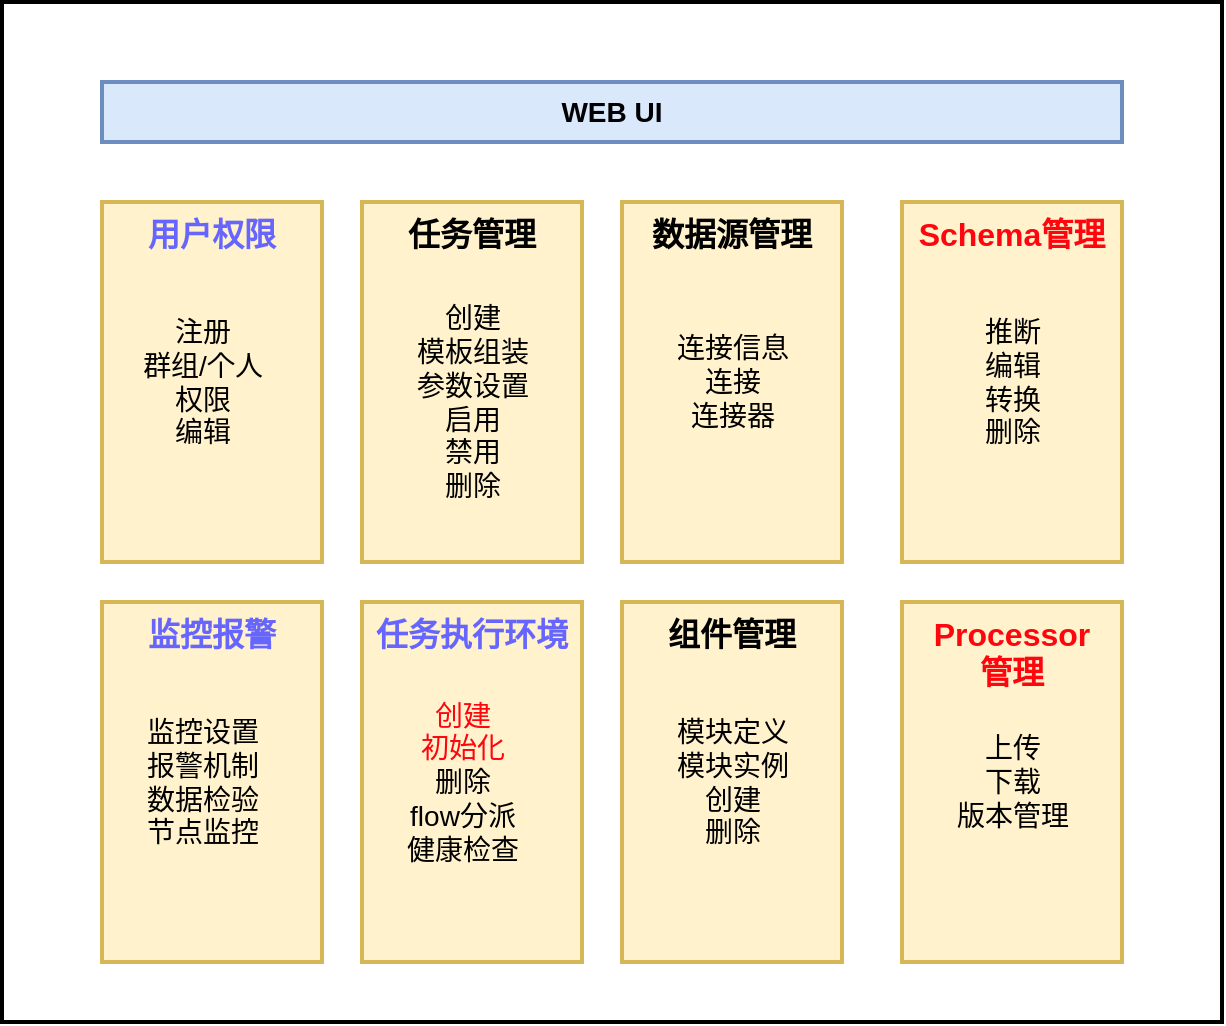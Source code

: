 <mxfile version="13.3.9" type="github" pages="12">
  <diagram id="az8jLgzVVUlv1rgqtyMA" name="Architecture">
    <mxGraphModel dx="1186" dy="715" grid="1" gridSize="10" guides="1" tooltips="1" connect="1" arrows="1" fold="1" page="1" pageScale="1" pageWidth="827" pageHeight="1169" math="0" shadow="0">
      <root>
        <mxCell id="MkDIE1xkY6rCz0i6S9UJ-0" />
        <mxCell id="MkDIE1xkY6rCz0i6S9UJ-1" parent="MkDIE1xkY6rCz0i6S9UJ-0" />
        <mxCell id="1eKyEQCeCli_Y0ohq6wT-0" value="" style="rounded=0;whiteSpace=wrap;html=1;strokeWidth=2;" parent="MkDIE1xkY6rCz0i6S9UJ-1" vertex="1">
          <mxGeometry x="90" y="90" width="610" height="510" as="geometry" />
        </mxCell>
        <mxCell id="1eKyEQCeCli_Y0ohq6wT-1" value="&lt;b&gt;&lt;font style=&quot;font-size: 14px&quot;&gt;WEB UI&lt;/font&gt;&lt;/b&gt;" style="rounded=0;whiteSpace=wrap;html=1;strokeWidth=2;fillColor=#dae8fc;strokeColor=#6c8ebf;" parent="MkDIE1xkY6rCz0i6S9UJ-1" vertex="1">
          <mxGeometry x="140" y="130" width="510" height="30" as="geometry" />
        </mxCell>
        <mxCell id="1eKyEQCeCli_Y0ohq6wT-2" value="&lt;b&gt;&lt;font style=&quot;font-size: 16px&quot; color=&quot;#6666ff&quot;&gt;用户权限&lt;/font&gt;&lt;/b&gt;" style="rounded=0;whiteSpace=wrap;html=1;strokeWidth=2;fillColor=#fff2cc;strokeColor=#d6b656;verticalAlign=top;fontSize=14;" parent="MkDIE1xkY6rCz0i6S9UJ-1" vertex="1">
          <mxGeometry x="140" y="190" width="110" height="180" as="geometry" />
        </mxCell>
        <mxCell id="1eKyEQCeCli_Y0ohq6wT-3" value="注册&lt;br&gt;群组/个人&lt;br&gt;权限&lt;br&gt;编辑" style="text;html=1;align=center;verticalAlign=middle;resizable=0;points=[];autosize=1;fontSize=14;" parent="MkDIE1xkY6rCz0i6S9UJ-1" vertex="1">
          <mxGeometry x="150" y="245" width="80" height="70" as="geometry" />
        </mxCell>
        <mxCell id="1eKyEQCeCli_Y0ohq6wT-4" value="&lt;span style=&quot;font-size: 16px&quot;&gt;&lt;b&gt;数据源管理&lt;/b&gt;&lt;/span&gt;" style="rounded=0;whiteSpace=wrap;html=1;strokeWidth=2;fillColor=#fff2cc;strokeColor=#d6b656;verticalAlign=top;fontSize=14;" parent="MkDIE1xkY6rCz0i6S9UJ-1" vertex="1">
          <mxGeometry x="400" y="190" width="110" height="180" as="geometry" />
        </mxCell>
        <mxCell id="1eKyEQCeCli_Y0ohq6wT-5" value="&lt;span style=&quot;font-size: 16px&quot;&gt;&lt;b&gt;任务管理&lt;/b&gt;&lt;/span&gt;" style="rounded=0;whiteSpace=wrap;html=1;strokeWidth=2;fillColor=#fff2cc;strokeColor=#d6b656;verticalAlign=top;fontSize=14;" parent="MkDIE1xkY6rCz0i6S9UJ-1" vertex="1">
          <mxGeometry x="270" y="190" width="110" height="180" as="geometry" />
        </mxCell>
        <mxCell id="1eKyEQCeCli_Y0ohq6wT-6" value="创建&lt;br&gt;模板组装&lt;br&gt;参数设置&lt;br&gt;启用&lt;br&gt;禁用&lt;br&gt;删除" style="text;html=1;align=center;verticalAlign=middle;resizable=0;points=[];autosize=1;fontSize=14;" parent="MkDIE1xkY6rCz0i6S9UJ-1" vertex="1">
          <mxGeometry x="290" y="235" width="70" height="110" as="geometry" />
        </mxCell>
        <mxCell id="1eKyEQCeCli_Y0ohq6wT-7" value="&lt;span style=&quot;font-size: 16px&quot;&gt;&lt;b&gt;&lt;font color=&quot;#ff050d&quot;&gt;Schema管理&lt;/font&gt;&lt;/b&gt;&lt;/span&gt;" style="rounded=0;whiteSpace=wrap;html=1;strokeWidth=2;fillColor=#fff2cc;strokeColor=#d6b656;verticalAlign=top;fontSize=14;" parent="MkDIE1xkY6rCz0i6S9UJ-1" vertex="1">
          <mxGeometry x="540" y="190" width="110" height="180" as="geometry" />
        </mxCell>
        <mxCell id="1eKyEQCeCli_Y0ohq6wT-8" value="&lt;span style=&quot;font-size: 16px&quot;&gt;&lt;b&gt;&lt;font color=&quot;#6666ff&quot;&gt;监控报警&lt;/font&gt;&lt;/b&gt;&lt;/span&gt;" style="rounded=0;whiteSpace=wrap;html=1;strokeWidth=2;fillColor=#fff2cc;strokeColor=#d6b656;verticalAlign=top;fontSize=14;" parent="MkDIE1xkY6rCz0i6S9UJ-1" vertex="1">
          <mxGeometry x="140" y="390" width="110" height="180" as="geometry" />
        </mxCell>
        <mxCell id="1eKyEQCeCli_Y0ohq6wT-9" value="监控设置&lt;br&gt;报警机制&lt;br&gt;数据检验&lt;br&gt;节点监控&lt;br&gt;" style="text;html=1;align=center;verticalAlign=middle;resizable=0;points=[];autosize=1;fontSize=14;" parent="MkDIE1xkY6rCz0i6S9UJ-1" vertex="1">
          <mxGeometry x="155" y="445" width="70" height="70" as="geometry" />
        </mxCell>
        <mxCell id="1eKyEQCeCli_Y0ohq6wT-10" value="&lt;span style=&quot;font-size: 16px&quot;&gt;&lt;b&gt;组件管理&lt;/b&gt;&lt;/span&gt;" style="rounded=0;whiteSpace=wrap;html=1;strokeWidth=2;fillColor=#fff2cc;strokeColor=#d6b656;verticalAlign=top;fontSize=14;" parent="MkDIE1xkY6rCz0i6S9UJ-1" vertex="1">
          <mxGeometry x="400" y="390" width="110" height="180" as="geometry" />
        </mxCell>
        <mxCell id="1eKyEQCeCli_Y0ohq6wT-11" value="&lt;span style=&quot;font-size: 16px&quot;&gt;&lt;b&gt;&lt;font color=&quot;#6666ff&quot;&gt;任务执行环境&lt;/font&gt;&lt;/b&gt;&lt;/span&gt;" style="rounded=0;whiteSpace=wrap;html=1;strokeWidth=2;fillColor=#fff2cc;strokeColor=#d6b656;verticalAlign=top;fontSize=14;" parent="MkDIE1xkY6rCz0i6S9UJ-1" vertex="1">
          <mxGeometry x="270" y="390" width="110" height="180" as="geometry" />
        </mxCell>
        <mxCell id="1eKyEQCeCli_Y0ohq6wT-12" value="&lt;font color=&quot;#ff050d&quot;&gt;创建&lt;br&gt;初始化&lt;/font&gt;&lt;br&gt;删除&lt;br&gt;flow分派&lt;br&gt;健康检查" style="text;html=1;align=center;verticalAlign=middle;resizable=0;points=[];autosize=1;fontSize=14;" parent="MkDIE1xkY6rCz0i6S9UJ-1" vertex="1">
          <mxGeometry x="285" y="435" width="70" height="90" as="geometry" />
        </mxCell>
        <mxCell id="1eKyEQCeCli_Y0ohq6wT-13" value="&lt;span style=&quot;font-size: 16px&quot;&gt;&lt;b&gt;&lt;font color=&quot;#ff050d&quot;&gt;Processor&lt;br&gt;管理&lt;/font&gt;&lt;br&gt;&lt;/b&gt;&lt;/span&gt;" style="rounded=0;whiteSpace=wrap;html=1;strokeWidth=2;fillColor=#fff2cc;strokeColor=#d6b656;verticalAlign=top;fontSize=14;" parent="MkDIE1xkY6rCz0i6S9UJ-1" vertex="1">
          <mxGeometry x="540" y="390" width="110" height="180" as="geometry" />
        </mxCell>
        <mxCell id="1eKyEQCeCli_Y0ohq6wT-14" value="连接信息&lt;br&gt;连接&lt;br&gt;连接器" style="text;html=1;align=center;verticalAlign=middle;resizable=0;points=[];autosize=1;fontSize=14;" parent="MkDIE1xkY6rCz0i6S9UJ-1" vertex="1">
          <mxGeometry x="420" y="250" width="70" height="60" as="geometry" />
        </mxCell>
        <mxCell id="1eKyEQCeCli_Y0ohq6wT-15" value="推断&lt;br&gt;编辑&lt;br&gt;转换&lt;br&gt;删除" style="text;html=1;align=center;verticalAlign=middle;resizable=0;points=[];autosize=1;fontSize=14;" parent="MkDIE1xkY6rCz0i6S9UJ-1" vertex="1">
          <mxGeometry x="575" y="245" width="40" height="70" as="geometry" />
        </mxCell>
        <mxCell id="1eKyEQCeCli_Y0ohq6wT-16" value="模块定义&lt;br&gt;模块实例&lt;br&gt;创建&lt;br&gt;删除" style="text;html=1;align=center;verticalAlign=middle;resizable=0;points=[];autosize=1;fontSize=14;" parent="MkDIE1xkY6rCz0i6S9UJ-1" vertex="1">
          <mxGeometry x="420" y="445" width="70" height="70" as="geometry" />
        </mxCell>
        <mxCell id="1eKyEQCeCli_Y0ohq6wT-17" value="上传&lt;br&gt;下载&lt;br&gt;版本管理" style="text;html=1;align=center;verticalAlign=middle;resizable=0;points=[];autosize=1;fontSize=14;" parent="MkDIE1xkY6rCz0i6S9UJ-1" vertex="1">
          <mxGeometry x="560" y="450" width="70" height="60" as="geometry" />
        </mxCell>
      </root>
    </mxGraphModel>
  </diagram>
  <diagram id="keY1FnWVvbW0pdDURfRG" name="模块交互">
    <mxGraphModel dx="1186" dy="715" grid="1" gridSize="10" guides="1" tooltips="1" connect="1" arrows="1" fold="1" page="1" pageScale="1" pageWidth="827" pageHeight="1169" math="0" shadow="0">
      <root>
        <mxCell id="G3Tfg1fzMsdZxDojtWIr-0" />
        <mxCell id="G3Tfg1fzMsdZxDojtWIr-1" parent="G3Tfg1fzMsdZxDojtWIr-0" />
        <mxCell id="G3Tfg1fzMsdZxDojtWIr-11" value="" style="rounded=0;whiteSpace=wrap;html=1;fillColor=#CCCCFF;strokeColor=#000000;" parent="G3Tfg1fzMsdZxDojtWIr-1" vertex="1">
          <mxGeometry x="20" y="360" width="480" height="90" as="geometry" />
        </mxCell>
        <mxCell id="G3Tfg1fzMsdZxDojtWIr-5" value="" style="rounded=0;whiteSpace=wrap;html=1;fillColor=#FFCCCC;shadow=0;strokeColor=#000000;" parent="G3Tfg1fzMsdZxDojtWIr-1" vertex="1">
          <mxGeometry x="20" y="120" width="480" height="210" as="geometry" />
        </mxCell>
        <mxCell id="G3Tfg1fzMsdZxDojtWIr-37" value="" style="edgeStyle=none;rounded=0;orthogonalLoop=1;jettySize=auto;html=1;" parent="G3Tfg1fzMsdZxDojtWIr-1" source="G3Tfg1fzMsdZxDojtWIr-2" target="G3Tfg1fzMsdZxDojtWIr-35" edge="1">
          <mxGeometry relative="1" as="geometry" />
        </mxCell>
        <mxCell id="G3Tfg1fzMsdZxDojtWIr-2" value="Task" style="rounded=1;whiteSpace=wrap;html=1;" parent="G3Tfg1fzMsdZxDojtWIr-1" vertex="1">
          <mxGeometry x="250" y="160" width="60" height="40" as="geometry" />
        </mxCell>
        <mxCell id="G3Tfg1fzMsdZxDojtWIr-3" value="Component&lt;br&gt;Definition" style="rounded=1;whiteSpace=wrap;html=1;" parent="G3Tfg1fzMsdZxDojtWIr-1" vertex="1">
          <mxGeometry x="110" y="160" width="60" height="40" as="geometry" />
        </mxCell>
        <mxCell id="G3Tfg1fzMsdZxDojtWIr-4" value="Log Message" style="rounded=1;whiteSpace=wrap;html=1;" parent="G3Tfg1fzMsdZxDojtWIr-1" vertex="1">
          <mxGeometry x="420" y="250" width="60" height="40" as="geometry" />
        </mxCell>
        <mxCell id="G3Tfg1fzMsdZxDojtWIr-6" value="DIS" style="text;html=1;strokeColor=none;fillColor=none;align=center;verticalAlign=middle;whiteSpace=wrap;rounded=0;" parent="G3Tfg1fzMsdZxDojtWIr-1" vertex="1">
          <mxGeometry x="30" y="130" width="40" height="20" as="geometry" />
        </mxCell>
        <mxCell id="k995W-ZkRwU5kP3pkonR-1" style="edgeStyle=none;rounded=0;orthogonalLoop=1;jettySize=auto;html=1;exitX=1;exitY=0.5;exitDx=0;exitDy=0;" parent="G3Tfg1fzMsdZxDojtWIr-1" source="G3Tfg1fzMsdZxDojtWIr-7" edge="1">
          <mxGeometry relative="1" as="geometry">
            <mxPoint x="670" y="200" as="targetPoint" />
          </mxGeometry>
        </mxCell>
        <mxCell id="G3Tfg1fzMsdZxDojtWIr-7" value="State Sync" style="rounded=1;whiteSpace=wrap;html=1;" parent="G3Tfg1fzMsdZxDojtWIr-1" vertex="1">
          <mxGeometry x="384" y="180" width="60" height="40" as="geometry" />
        </mxCell>
        <mxCell id="G3Tfg1fzMsdZxDojtWIr-8" value="Worker&lt;br&gt;Manage" style="rounded=1;whiteSpace=wrap;html=1;" parent="G3Tfg1fzMsdZxDojtWIr-1" vertex="1">
          <mxGeometry x="150" y="250" width="60" height="40" as="geometry" />
        </mxCell>
        <mxCell id="G3Tfg1fzMsdZxDojtWIr-14" value="" style="shape=image;html=1;verticalAlign=top;verticalLabelPosition=bottom;labelBackgroundColor=#ffffff;imageAspect=0;aspect=fixed;image=https://cdn4.iconfinder.com/data/icons/logos-3/512/mongodb-2-128.png" parent="G3Tfg1fzMsdZxDojtWIr-1" vertex="1">
          <mxGeometry x="220" y="370" width="80" height="80" as="geometry" />
        </mxCell>
        <mxCell id="G3Tfg1fzMsdZxDojtWIr-16" value="DB" style="text;html=1;strokeColor=none;fillColor=none;align=center;verticalAlign=middle;whiteSpace=wrap;rounded=0;" parent="G3Tfg1fzMsdZxDojtWIr-1" vertex="1">
          <mxGeometry x="30" y="365.5" width="40" height="20" as="geometry" />
        </mxCell>
        <mxCell id="G3Tfg1fzMsdZxDojtWIr-19" value="" style="endArrow=classic;html=1;exitX=0.5;exitY=1;exitDx=0;exitDy=0;entryX=0.5;entryY=0;entryDx=0;entryDy=0;edgeStyle=orthogonalEdgeStyle;strokeColor=#007FFF;" parent="G3Tfg1fzMsdZxDojtWIr-1" source="G3Tfg1fzMsdZxDojtWIr-8" target="G3Tfg1fzMsdZxDojtWIr-14" edge="1">
          <mxGeometry width="50" height="50" relative="1" as="geometry">
            <mxPoint x="-130" y="530" as="sourcePoint" />
            <mxPoint x="-80" y="480" as="targetPoint" />
            <Array as="points">
              <mxPoint x="180" y="340" />
              <mxPoint x="260" y="340" />
            </Array>
          </mxGeometry>
        </mxCell>
        <mxCell id="G3Tfg1fzMsdZxDojtWIr-22" value="" style="endArrow=classic;html=1;exitX=0.5;exitY=1;exitDx=0;exitDy=0;edgeStyle=orthogonalEdgeStyle;entryX=0.5;entryY=0;entryDx=0;entryDy=0;strokeColor=#007FFF;" parent="G3Tfg1fzMsdZxDojtWIr-1" source="G3Tfg1fzMsdZxDojtWIr-2" target="G3Tfg1fzMsdZxDojtWIr-14" edge="1">
          <mxGeometry width="50" height="50" relative="1" as="geometry">
            <mxPoint x="220" y="300" as="sourcePoint" />
            <mxPoint x="350" y="370" as="targetPoint" />
            <Array as="points">
              <mxPoint x="280" y="340" />
              <mxPoint x="260" y="340" />
            </Array>
          </mxGeometry>
        </mxCell>
        <mxCell id="G3Tfg1fzMsdZxDojtWIr-23" value="" style="endArrow=classic;html=1;edgeStyle=orthogonalEdgeStyle;entryX=0.5;entryY=0;entryDx=0;entryDy=0;exitX=0.5;exitY=1;exitDx=0;exitDy=0;strokeColor=#007FFF;" parent="G3Tfg1fzMsdZxDojtWIr-1" source="G3Tfg1fzMsdZxDojtWIr-4" target="G3Tfg1fzMsdZxDojtWIr-14" edge="1">
          <mxGeometry width="50" height="50" relative="1" as="geometry">
            <mxPoint x="290" y="210" as="sourcePoint" />
            <mxPoint x="360" y="385" as="targetPoint" />
            <Array as="points">
              <mxPoint x="450" y="340" />
              <mxPoint x="260" y="340" />
            </Array>
          </mxGeometry>
        </mxCell>
        <mxCell id="G3Tfg1fzMsdZxDojtWIr-32" value="" style="group;fillColor=#FF99CC;strokeColor=none;" parent="G3Tfg1fzMsdZxDojtWIr-1" vertex="1" connectable="0">
          <mxGeometry x="670" y="120" width="130" height="330" as="geometry" />
        </mxCell>
        <mxCell id="G3Tfg1fzMsdZxDojtWIr-29" value="" style="group" parent="G3Tfg1fzMsdZxDojtWIr-32" vertex="1" connectable="0">
          <mxGeometry width="130" height="330" as="geometry" />
        </mxCell>
        <mxCell id="G3Tfg1fzMsdZxDojtWIr-25" value="" style="rounded=0;whiteSpace=wrap;html=1;" parent="G3Tfg1fzMsdZxDojtWIr-29" vertex="1">
          <mxGeometry x="1" width="130" height="330" as="geometry" />
        </mxCell>
        <mxCell id="G3Tfg1fzMsdZxDojtWIr-26" value="NIFI Environment" style="text;html=1;strokeColor=none;fillColor=none;align=center;verticalAlign=middle;whiteSpace=wrap;rounded=0;" parent="G3Tfg1fzMsdZxDojtWIr-29" vertex="1">
          <mxGeometry x="45" y="150" width="40" height="20" as="geometry" />
        </mxCell>
        <mxCell id="G3Tfg1fzMsdZxDojtWIr-33" value="MQ" style="outlineConnect=0;fontColor=#232F3E;gradientColor=none;strokeColor=#ffffff;fillColor=#232F3E;dashed=0;verticalLabelPosition=middle;verticalAlign=bottom;align=center;html=1;whiteSpace=wrap;fontSize=10;fontStyle=1;spacing=3;shape=mxgraph.aws4.productIcon;prIcon=mxgraph.aws4.mq;" parent="G3Tfg1fzMsdZxDojtWIr-1" vertex="1">
          <mxGeometry x="550" y="250" width="80" height="100" as="geometry" />
        </mxCell>
        <mxCell id="G3Tfg1fzMsdZxDojtWIr-39" value="" style="edgeStyle=none;rounded=0;orthogonalLoop=1;jettySize=auto;html=1;" parent="G3Tfg1fzMsdZxDojtWIr-1" source="G3Tfg1fzMsdZxDojtWIr-35" edge="1">
          <mxGeometry relative="1" as="geometry">
            <mxPoint x="669" y="151" as="targetPoint" />
          </mxGeometry>
        </mxCell>
        <mxCell id="G3Tfg1fzMsdZxDojtWIr-35" value="Worker&lt;br&gt;Wrapper" style="rounded=1;whiteSpace=wrap;html=1;" parent="G3Tfg1fzMsdZxDojtWIr-1" vertex="1">
          <mxGeometry x="384" y="130" width="60" height="40" as="geometry" />
        </mxCell>
        <mxCell id="G3Tfg1fzMsdZxDojtWIr-40" value="" style="edgeStyle=none;rounded=0;orthogonalLoop=1;jettySize=auto;html=1;strokeColor=#FF8000;" parent="G3Tfg1fzMsdZxDojtWIr-1" target="G3Tfg1fzMsdZxDojtWIr-33" edge="1">
          <mxGeometry relative="1" as="geometry">
            <mxPoint x="670" y="299" as="sourcePoint" />
            <mxPoint x="630" y="300" as="targetPoint" />
          </mxGeometry>
        </mxCell>
        <mxCell id="G3Tfg1fzMsdZxDojtWIr-42" value="" style="endArrow=classic;html=1;entryX=0.5;entryY=0;entryDx=0;entryDy=0;edgeStyle=orthogonalEdgeStyle;strokeColor=#FF8000;" parent="G3Tfg1fzMsdZxDojtWIr-1" source="G3Tfg1fzMsdZxDojtWIr-33" target="G3Tfg1fzMsdZxDojtWIr-4" edge="1">
          <mxGeometry width="50" height="50" relative="1" as="geometry">
            <mxPoint x="-100" y="330" as="sourcePoint" />
            <mxPoint x="-50" y="280" as="targetPoint" />
            <Array as="points">
              <mxPoint x="530" y="300" />
              <mxPoint x="530" y="230" />
              <mxPoint x="450" y="230" />
            </Array>
          </mxGeometry>
        </mxCell>
        <mxCell id="G3Tfg1fzMsdZxDojtWIr-44" value="" style="endArrow=classic;html=1;edgeStyle=orthogonalEdgeStyle;entryX=0.5;entryY=0;entryDx=0;entryDy=0;strokeColor=#FF8000;" parent="G3Tfg1fzMsdZxDojtWIr-1" source="G3Tfg1fzMsdZxDojtWIr-33" target="G3Tfg1fzMsdZxDojtWIr-8" edge="1">
          <mxGeometry width="50" height="50" relative="1" as="geometry">
            <mxPoint x="560" y="310" as="sourcePoint" />
            <mxPoint x="330" y="260" as="targetPoint" />
            <Array as="points">
              <mxPoint x="530" y="300" />
              <mxPoint x="530" y="230" />
              <mxPoint x="180" y="230" />
            </Array>
          </mxGeometry>
        </mxCell>
        <mxCell id="G3Tfg1fzMsdZxDojtWIr-45" value="" style="endArrow=classic;html=1;edgeStyle=orthogonalEdgeStyle;entryX=0.5;entryY=0;entryDx=0;entryDy=0;strokeColor=#007FFF;" parent="G3Tfg1fzMsdZxDojtWIr-1" target="G3Tfg1fzMsdZxDojtWIr-14" edge="1">
          <mxGeometry width="50" height="50" relative="1" as="geometry">
            <mxPoint x="140" y="200" as="sourcePoint" />
            <mxPoint x="220" y="400" as="targetPoint" />
            <Array as="points">
              <mxPoint x="140" y="340" />
              <mxPoint x="260" y="340" />
            </Array>
          </mxGeometry>
        </mxCell>
        <mxCell id="G3Tfg1fzMsdZxDojtWIr-46" value="Datasource" style="rounded=1;whiteSpace=wrap;html=1;" parent="G3Tfg1fzMsdZxDojtWIr-1" vertex="1">
          <mxGeometry x="30" y="250" width="70" height="40" as="geometry" />
        </mxCell>
        <mxCell id="G3Tfg1fzMsdZxDojtWIr-47" value="UI" style="rounded=0;whiteSpace=wrap;html=1;fillColor=#CCFFCC;strokeWidth=1;strokeColor=#000000;" parent="G3Tfg1fzMsdZxDojtWIr-1" vertex="1">
          <mxGeometry x="20" y="50" width="480" height="40" as="geometry" />
        </mxCell>
        <mxCell id="G3Tfg1fzMsdZxDojtWIr-48" value="" style="shape=flexArrow;endArrow=classic;html=1;strokeColor=#000000;endWidth=12;endSize=4.28;width=8;" parent="G3Tfg1fzMsdZxDojtWIr-1" edge="1">
          <mxGeometry width="50" height="50" relative="1" as="geometry">
            <mxPoint x="259.5" y="90" as="sourcePoint" />
            <mxPoint x="260" y="120" as="targetPoint" />
          </mxGeometry>
        </mxCell>
        <mxCell id="oqktXths6Uxr7vNywsnH-0" value="" style="endArrow=classic;html=1;edgeStyle=orthogonalEdgeStyle;strokeColor=#007FFF;exitX=0.5;exitY=1;exitDx=0;exitDy=0;" parent="G3Tfg1fzMsdZxDojtWIr-1" source="G3Tfg1fzMsdZxDojtWIr-46" edge="1">
          <mxGeometry width="50" height="50" relative="1" as="geometry">
            <mxPoint x="150" y="210" as="sourcePoint" />
            <mxPoint x="260" y="370" as="targetPoint" />
            <Array as="points">
              <mxPoint x="70" y="340" />
              <mxPoint x="260" y="340" />
            </Array>
          </mxGeometry>
        </mxCell>
        <mxCell id="k995W-ZkRwU5kP3pkonR-0" value="" style="edgeStyle=none;rounded=0;orthogonalLoop=1;jettySize=auto;html=1;exitX=1;exitY=0.5;exitDx=0;exitDy=0;entryX=0;entryY=0.5;entryDx=0;entryDy=0;" parent="G3Tfg1fzMsdZxDojtWIr-1" source="G3Tfg1fzMsdZxDojtWIr-2" target="G3Tfg1fzMsdZxDojtWIr-7" edge="1">
          <mxGeometry relative="1" as="geometry">
            <mxPoint x="320" y="183.284" as="sourcePoint" />
            <mxPoint x="394" y="166.716" as="targetPoint" />
          </mxGeometry>
        </mxCell>
      </root>
    </mxGraphModel>
  </diagram>
  <diagram id="HmPCb3EvC15k7vnNABeO" name="领域模型">
    <mxGraphModel dx="1186" dy="715" grid="1" gridSize="10" guides="1" tooltips="1" connect="1" arrows="1" fold="1" page="1" pageScale="1" pageWidth="827" pageHeight="1169" math="0" shadow="0">
      <root>
        <mxCell id="yf7TL0ZsRpmvreX1mohq-0" />
        <mxCell id="yf7TL0ZsRpmvreX1mohq-1" parent="yf7TL0ZsRpmvreX1mohq-0" />
        <mxCell id="yf7TL0ZsRpmvreX1mohq-7" value="Pipeline" style="swimlane;fontStyle=1;align=center;verticalAlign=top;childLayout=stackLayout;horizontal=1;startSize=26;horizontalStack=0;resizeParent=1;resizeParentMax=0;resizeLast=0;collapsible=1;marginBottom=0;" parent="yf7TL0ZsRpmvreX1mohq-1" vertex="1">
          <mxGeometry x="620" y="110" width="200" height="120" as="geometry">
            <mxRectangle x="360" y="110" width="60" height="26" as="alternateBounds" />
          </mxGeometry>
        </mxCell>
        <mxCell id="yf7TL0ZsRpmvreX1mohq-8" value="" style="line;strokeWidth=1;fillColor=none;align=left;verticalAlign=middle;spacingTop=-1;spacingLeft=3;spacingRight=3;rotatable=0;labelPosition=right;points=[];portConstraint=eastwest;" parent="yf7TL0ZsRpmvreX1mohq-7" vertex="1">
          <mxGeometry y="26" width="200" height="8" as="geometry" />
        </mxCell>
        <mxCell id="yf7TL0ZsRpmvreX1mohq-9" value="+ name: string&#xa;+ description: string&#xa;+ components: List&lt;Component&gt;&#xa;+ createTime: Date&#xa;+ updateTime: Date" style="text;strokeColor=none;fillColor=none;align=left;verticalAlign=top;spacingLeft=4;spacingRight=4;overflow=hidden;rotatable=0;points=[[0,0.5],[1,0.5]];portConstraint=eastwest;" parent="yf7TL0ZsRpmvreX1mohq-7" vertex="1">
          <mxGeometry y="34" width="200" height="86" as="geometry" />
        </mxCell>
        <mxCell id="kD4CtbXIxF6RzdntRc6p-4" style="edgeStyle=orthogonalEdgeStyle;rounded=0;orthogonalLoop=1;jettySize=auto;html=1;exitX=1;exitY=0.5;exitDx=0;exitDy=0;" parent="yf7TL0ZsRpmvreX1mohq-1" source="yf7TL0ZsRpmvreX1mohq-3" target="yf7TL0ZsRpmvreX1mohq-9" edge="1">
          <mxGeometry relative="1" as="geometry" />
        </mxCell>
        <mxCell id="kD4CtbXIxF6RzdntRc6p-5" value="1:1" style="edgeLabel;html=1;align=center;verticalAlign=middle;resizable=0;points=[];" parent="kD4CtbXIxF6RzdntRc6p-4" vertex="1" connectable="0">
          <mxGeometry x="-0.18" y="-3" relative="1" as="geometry">
            <mxPoint as="offset" />
          </mxGeometry>
        </mxCell>
        <mxCell id="kD4CtbXIxF6RzdntRc6p-14" value="" style="edgeStyle=orthogonalEdgeStyle;rounded=0;orthogonalLoop=1;jettySize=auto;html=1;entryX=0.5;entryY=0;entryDx=0;entryDy=0;" parent="yf7TL0ZsRpmvreX1mohq-1" source="yf7TL0ZsRpmvreX1mohq-2" target="yf7TL0ZsRpmvreX1mohq-13" edge="1">
          <mxGeometry relative="1" as="geometry" />
        </mxCell>
        <mxCell id="kD4CtbXIxF6RzdntRc6p-15" value="1:1" style="edgeLabel;html=1;align=center;verticalAlign=middle;resizable=0;points=[];" parent="kD4CtbXIxF6RzdntRc6p-14" vertex="1" connectable="0">
          <mxGeometry x="-0.225" y="-2" relative="1" as="geometry">
            <mxPoint as="offset" />
          </mxGeometry>
        </mxCell>
        <mxCell id="yf7TL0ZsRpmvreX1mohq-2" value="Task" style="swimlane;fontStyle=1;align=center;verticalAlign=top;childLayout=stackLayout;horizontal=1;startSize=26;horizontalStack=0;resizeParent=1;resizeParentMax=0;resizeLast=0;collapsible=1;marginBottom=0;" parent="yf7TL0ZsRpmvreX1mohq-1" vertex="1">
          <mxGeometry x="350" y="80" width="170" height="180" as="geometry">
            <mxRectangle x="360" y="110" width="60" height="26" as="alternateBounds" />
          </mxGeometry>
        </mxCell>
        <mxCell id="yf7TL0ZsRpmvreX1mohq-4" value="" style="line;strokeWidth=1;fillColor=none;align=left;verticalAlign=middle;spacingTop=-1;spacingLeft=3;spacingRight=3;rotatable=0;labelPosition=right;points=[];portConstraint=eastwest;" parent="yf7TL0ZsRpmvreX1mohq-2" vertex="1">
          <mxGeometry y="26" width="170" height="8" as="geometry" />
        </mxCell>
        <mxCell id="yf7TL0ZsRpmvreX1mohq-3" value="+ id: string&#xa;+ name: string&#xa;+ description: string&#xa;+ state: TaskState&#xa;+ pipeline: Pipeline&#xa;+ schedule: ScheduleStrategy&#xa;+ workerId: string&#xa;+ createTime: Date&#xa;+ updateTime: Date" style="text;strokeColor=none;fillColor=none;align=left;verticalAlign=top;spacingLeft=4;spacingRight=4;overflow=hidden;rotatable=0;points=[[0,0.5],[1,0.5]];portConstraint=eastwest;" parent="yf7TL0ZsRpmvreX1mohq-2" vertex="1">
          <mxGeometry y="34" width="170" height="146" as="geometry" />
        </mxCell>
        <mxCell id="kD4CtbXIxF6RzdntRc6p-6" value="1:n" style="edgeStyle=orthogonalEdgeStyle;rounded=0;orthogonalLoop=1;jettySize=auto;html=1;" parent="yf7TL0ZsRpmvreX1mohq-1" source="yf7TL0ZsRpmvreX1mohq-9" target="yf7TL0ZsRpmvreX1mohq-12" edge="1">
          <mxGeometry relative="1" as="geometry" />
        </mxCell>
        <mxCell id="yf7TL0ZsRpmvreX1mohq-10" value="Component" style="swimlane;fontStyle=1;align=center;verticalAlign=top;childLayout=stackLayout;horizontal=1;startSize=26;horizontalStack=0;resizeParent=1;resizeParentMax=0;resizeLast=0;collapsible=1;marginBottom=0;" parent="yf7TL0ZsRpmvreX1mohq-1" vertex="1">
          <mxGeometry x="900" y="115" width="200" height="110" as="geometry">
            <mxRectangle x="360" y="110" width="60" height="26" as="alternateBounds" />
          </mxGeometry>
        </mxCell>
        <mxCell id="yf7TL0ZsRpmvreX1mohq-11" value="" style="line;strokeWidth=1;fillColor=none;align=left;verticalAlign=middle;spacingTop=-1;spacingLeft=3;spacingRight=3;rotatable=0;labelPosition=right;points=[];portConstraint=eastwest;" parent="yf7TL0ZsRpmvreX1mohq-10" vertex="1">
          <mxGeometry y="26" width="200" height="8" as="geometry" />
        </mxCell>
        <mxCell id="yf7TL0ZsRpmvreX1mohq-12" value="+ id: string&#xa;+ type: string，预留&#xa;+ optionsId: string&#xa;+ options: Map&lt;String, Object&gt;" style="text;strokeColor=none;fillColor=none;align=left;verticalAlign=top;spacingLeft=4;spacingRight=4;overflow=hidden;rotatable=0;points=[[0,0.5],[1,0.5]];portConstraint=eastwest;" parent="yf7TL0ZsRpmvreX1mohq-10" vertex="1">
          <mxGeometry y="34" width="200" height="76" as="geometry" />
        </mxCell>
        <mxCell id="yf7TL0ZsRpmvreX1mohq-13" value="TaskState" style="swimlane;fontStyle=1;align=center;verticalAlign=top;childLayout=stackLayout;horizontal=1;startSize=26;horizontalStack=0;resizeParent=1;resizeParentMax=0;resizeLast=0;collapsible=1;marginBottom=0;" parent="yf7TL0ZsRpmvreX1mohq-1" vertex="1">
          <mxGeometry x="350" y="340" width="170" height="130" as="geometry">
            <mxRectangle x="360" y="110" width="60" height="26" as="alternateBounds" />
          </mxGeometry>
        </mxCell>
        <mxCell id="yf7TL0ZsRpmvreX1mohq-14" value="" style="line;strokeWidth=1;fillColor=none;align=left;verticalAlign=middle;spacingTop=-1;spacingLeft=3;spacingRight=3;rotatable=0;labelPosition=right;points=[];portConstraint=eastwest;" parent="yf7TL0ZsRpmvreX1mohq-13" vertex="1">
          <mxGeometry y="26" width="170" height="8" as="geometry" />
        </mxCell>
        <mxCell id="yf7TL0ZsRpmvreX1mohq-15" value="CREATED,&#xa;RUNNING,&#xa;PAUSED,&#xa;STOPPED,&#xa;DELETED;" style="text;strokeColor=none;fillColor=none;align=left;verticalAlign=top;spacingLeft=4;spacingRight=4;overflow=hidden;rotatable=0;points=[[0,0.5],[1,0.5]];portConstraint=eastwest;" parent="yf7TL0ZsRpmvreX1mohq-13" vertex="1">
          <mxGeometry y="34" width="170" height="96" as="geometry" />
        </mxCell>
        <mxCell id="kD4CtbXIxF6RzdntRc6p-16" value="" style="rounded=0;orthogonalLoop=1;jettySize=auto;html=1;entryX=0.5;entryY=0;entryDx=0;entryDy=0;exitX=1;exitY=0.993;exitDx=0;exitDy=0;exitPerimeter=0;" parent="yf7TL0ZsRpmvreX1mohq-1" source="yf7TL0ZsRpmvreX1mohq-3" target="yf7TL0ZsRpmvreX1mohq-16" edge="1">
          <mxGeometry relative="1" as="geometry">
            <mxPoint x="445" y="270" as="sourcePoint" />
            <mxPoint x="445" y="350" as="targetPoint" />
          </mxGeometry>
        </mxCell>
        <mxCell id="kD4CtbXIxF6RzdntRc6p-17" value="1:1" style="edgeLabel;html=1;align=center;verticalAlign=middle;resizable=0;points=[];" parent="kD4CtbXIxF6RzdntRc6p-16" vertex="1" connectable="0">
          <mxGeometry x="-0.225" y="-2" relative="1" as="geometry">
            <mxPoint as="offset" />
          </mxGeometry>
        </mxCell>
        <mxCell id="yf7TL0ZsRpmvreX1mohq-19" value="ScheduleType" style="swimlane;fontStyle=1;align=center;verticalAlign=top;childLayout=stackLayout;horizontal=1;startSize=26;horizontalStack=0;resizeParent=1;resizeParentMax=0;resizeLast=0;collapsible=1;marginBottom=0;" parent="yf7TL0ZsRpmvreX1mohq-1" vertex="1">
          <mxGeometry x="900" y="340" width="170" height="130" as="geometry">
            <mxRectangle x="360" y="110" width="60" height="26" as="alternateBounds" />
          </mxGeometry>
        </mxCell>
        <mxCell id="yf7TL0ZsRpmvreX1mohq-20" value="" style="line;strokeWidth=1;fillColor=none;align=left;verticalAlign=middle;spacingTop=-1;spacingLeft=3;spacingRight=3;rotatable=0;labelPosition=right;points=[];portConstraint=eastwest;" parent="yf7TL0ZsRpmvreX1mohq-19" vertex="1">
          <mxGeometry y="26" width="170" height="8" as="geometry" />
        </mxCell>
        <mxCell id="yf7TL0ZsRpmvreX1mohq-21" value="CRON,&#xa;TIMER;" style="text;strokeColor=none;fillColor=none;align=left;verticalAlign=top;spacingLeft=4;spacingRight=4;overflow=hidden;rotatable=0;points=[[0,0.5],[1,0.5]];portConstraint=eastwest;" parent="yf7TL0ZsRpmvreX1mohq-19" vertex="1">
          <mxGeometry y="34" width="170" height="96" as="geometry" />
        </mxCell>
        <mxCell id="kD4CtbXIxF6RzdntRc6p-21" value="n:1" style="edgeStyle=none;rounded=0;orthogonalLoop=1;jettySize=auto;html=1;" parent="yf7TL0ZsRpmvreX1mohq-1" source="kD4CtbXIxF6RzdntRc6p-20" target="yf7TL0ZsRpmvreX1mohq-12" edge="1">
          <mxGeometry relative="1" as="geometry" />
        </mxCell>
        <mxCell id="kD4CtbXIxF6RzdntRc6p-18" value="ComponentDefinition" style="swimlane;fontStyle=1;align=center;verticalAlign=top;childLayout=stackLayout;horizontal=1;startSize=26;horizontalStack=0;resizeParent=1;resizeParentMax=0;resizeLast=0;collapsible=1;marginBottom=0;" parent="yf7TL0ZsRpmvreX1mohq-1" vertex="1">
          <mxGeometry x="1210" y="95" width="200" height="150" as="geometry">
            <mxRectangle x="360" y="110" width="60" height="26" as="alternateBounds" />
          </mxGeometry>
        </mxCell>
        <mxCell id="kD4CtbXIxF6RzdntRc6p-19" value="" style="line;strokeWidth=1;fillColor=none;align=left;verticalAlign=middle;spacingTop=-1;spacingLeft=3;spacingRight=3;rotatable=0;labelPosition=right;points=[];portConstraint=eastwest;" parent="kD4CtbXIxF6RzdntRc6p-18" vertex="1">
          <mxGeometry y="26" width="200" height="8" as="geometry" />
        </mxCell>
        <mxCell id="kD4CtbXIxF6RzdntRc6p-20" value="+ id: string&#xa;+ name: string&#xa;+ type: string&#xa;+ optionsDesc&#xa;+ content&#xa;+ createTime: Date&#xa;+ updateTime: Date" style="text;strokeColor=none;fillColor=none;align=left;verticalAlign=top;spacingLeft=4;spacingRight=4;overflow=hidden;rotatable=0;points=[[0,0.5],[1,0.5]];portConstraint=eastwest;" parent="kD4CtbXIxF6RzdntRc6p-18" vertex="1">
          <mxGeometry y="34" width="200" height="116" as="geometry" />
        </mxCell>
        <mxCell id="yf7TL0ZsRpmvreX1mohq-16" value="ScheduleStategy" style="swimlane;fontStyle=1;align=center;verticalAlign=top;childLayout=stackLayout;horizontal=1;startSize=26;horizontalStack=0;resizeParent=1;resizeParentMax=0;resizeLast=0;collapsible=1;marginBottom=0;" parent="yf7TL0ZsRpmvreX1mohq-1" vertex="1">
          <mxGeometry x="620" y="340" width="170" height="130" as="geometry">
            <mxRectangle x="360" y="110" width="60" height="26" as="alternateBounds" />
          </mxGeometry>
        </mxCell>
        <mxCell id="yf7TL0ZsRpmvreX1mohq-17" value="" style="line;strokeWidth=1;fillColor=none;align=left;verticalAlign=middle;spacingTop=-1;spacingLeft=3;spacingRight=3;rotatable=0;labelPosition=right;points=[];portConstraint=eastwest;" parent="yf7TL0ZsRpmvreX1mohq-16" vertex="1">
          <mxGeometry y="26" width="170" height="8" as="geometry" />
        </mxCell>
        <mxCell id="yf7TL0ZsRpmvreX1mohq-18" value="+ type: ScheduleType&#xa;+ expression: string" style="text;strokeColor=none;fillColor=none;align=left;verticalAlign=top;spacingLeft=4;spacingRight=4;overflow=hidden;rotatable=0;points=[[0,0.5],[1,0.5]];portConstraint=eastwest;" parent="yf7TL0ZsRpmvreX1mohq-16" vertex="1">
          <mxGeometry y="34" width="170" height="96" as="geometry" />
        </mxCell>
        <mxCell id="kD4CtbXIxF6RzdntRc6p-28" value="" style="edgeStyle=none;rounded=0;orthogonalLoop=1;jettySize=auto;html=1;entryX=0;entryY=0.425;entryDx=0;entryDy=0;entryPerimeter=0;" parent="yf7TL0ZsRpmvreX1mohq-1" source="kD4CtbXIxF6RzdntRc6p-22" target="yf7TL0ZsRpmvreX1mohq-3" edge="1">
          <mxGeometry relative="1" as="geometry">
            <mxPoint x="340" y="176" as="targetPoint" />
          </mxGeometry>
        </mxCell>
        <mxCell id="kD4CtbXIxF6RzdntRc6p-29" value="*：1" style="edgeLabel;html=1;align=center;verticalAlign=middle;resizable=0;points=[];" parent="kD4CtbXIxF6RzdntRc6p-28" vertex="1" connectable="0">
          <mxGeometry x="-0.051" y="-1" relative="1" as="geometry">
            <mxPoint as="offset" />
          </mxGeometry>
        </mxCell>
        <mxCell id="kD4CtbXIxF6RzdntRc6p-22" value="TaskSubscribe" style="swimlane;fontStyle=1;align=center;verticalAlign=top;childLayout=stackLayout;horizontal=1;startSize=26;horizontalStack=0;resizeParent=1;resizeParentMax=0;resizeLast=0;collapsible=1;marginBottom=0;" parent="yf7TL0ZsRpmvreX1mohq-1" vertex="1">
          <mxGeometry x="100" y="114" width="170" height="130" as="geometry">
            <mxRectangle x="360" y="110" width="60" height="26" as="alternateBounds" />
          </mxGeometry>
        </mxCell>
        <mxCell id="kD4CtbXIxF6RzdntRc6p-23" value="" style="line;strokeWidth=1;fillColor=none;align=left;verticalAlign=middle;spacingTop=-1;spacingLeft=3;spacingRight=3;rotatable=0;labelPosition=right;points=[];portConstraint=eastwest;" parent="kD4CtbXIxF6RzdntRc6p-22" vertex="1">
          <mxGeometry y="26" width="170" height="8" as="geometry" />
        </mxCell>
        <mxCell id="kD4CtbXIxF6RzdntRc6p-24" value="+ id: string&#xa;+ taskId: string&#xa;+ taskName: string&#xa;+ subscribeEmails: string&#xa;+ logLevels: string&#xa;+ subscribeState: string" style="text;strokeColor=none;fillColor=none;align=left;verticalAlign=top;spacingLeft=4;spacingRight=4;overflow=hidden;rotatable=0;points=[[0,0.5],[1,0.5]];portConstraint=eastwest;" parent="kD4CtbXIxF6RzdntRc6p-22" vertex="1">
          <mxGeometry y="34" width="170" height="96" as="geometry" />
        </mxCell>
      </root>
    </mxGraphModel>
  </diagram>
  <diagram id="cGvrVyZMOiP20qZQfVJy" name="任务&amp;组件">
    <mxGraphModel dx="1186" dy="715" grid="1" gridSize="10" guides="1" tooltips="1" connect="1" arrows="1" fold="1" page="1" pageScale="1" pageWidth="827" pageHeight="1169" math="0" shadow="0">
      <root>
        <mxCell id="2gVAqbCi--ya6vwKy28W-0" />
        <mxCell id="2gVAqbCi--ya6vwKy28W-1" parent="2gVAqbCi--ya6vwKy28W-0" />
        <mxCell id="2gVAqbCi--ya6vwKy28W-7" value="" style="rounded=0;whiteSpace=wrap;html=1;" parent="2gVAqbCi--ya6vwKy28W-1" vertex="1">
          <mxGeometry x="40" y="385" width="660" height="130" as="geometry" />
        </mxCell>
        <mxCell id="02dIyfqGTJM6fB6sv5po-0" value="" style="rounded=1;whiteSpace=wrap;html=1;dashed=1;strokeColor=#3399FF;" vertex="1" parent="2gVAqbCi--ya6vwKy28W-1">
          <mxGeometry x="95" y="415" width="550" height="92.5" as="geometry" />
        </mxCell>
        <mxCell id="2gVAqbCi--ya6vwKy28W-4" value="" style="edgeStyle=orthogonalEdgeStyle;rounded=0;orthogonalLoop=1;jettySize=auto;html=1;" parent="2gVAqbCi--ya6vwKy28W-1" source="2gVAqbCi--ya6vwKy28W-2" target="2gVAqbCi--ya6vwKy28W-3" edge="1">
          <mxGeometry relative="1" as="geometry" />
        </mxCell>
        <mxCell id="2gVAqbCi--ya6vwKy28W-2" value="Input Component Instance" style="rounded=0;whiteSpace=wrap;html=1;fontSize=14;" parent="2gVAqbCi--ya6vwKy28W-1" vertex="1">
          <mxGeometry x="110" y="420" width="120" height="60" as="geometry" />
        </mxCell>
        <mxCell id="2gVAqbCi--ya6vwKy28W-6" value="" style="edgeStyle=orthogonalEdgeStyle;rounded=0;orthogonalLoop=1;jettySize=auto;html=1;" parent="2gVAqbCi--ya6vwKy28W-1" source="2gVAqbCi--ya6vwKy28W-3" target="2gVAqbCi--ya6vwKy28W-5" edge="1">
          <mxGeometry relative="1" as="geometry" />
        </mxCell>
        <mxCell id="2gVAqbCi--ya6vwKy28W-3" value="Transform Component Instance" style="rounded=0;whiteSpace=wrap;html=1;fontSize=14;" parent="2gVAqbCi--ya6vwKy28W-1" vertex="1">
          <mxGeometry x="310" y="420" width="120" height="60" as="geometry" />
        </mxCell>
        <mxCell id="2gVAqbCi--ya6vwKy28W-5" value="Output Component Instance" style="rounded=0;whiteSpace=wrap;html=1;fontSize=14;" parent="2gVAqbCi--ya6vwKy28W-1" vertex="1">
          <mxGeometry x="510" y="420" width="120" height="60" as="geometry" />
        </mxCell>
        <mxCell id="2gVAqbCi--ya6vwKy28W-8" value="Task" style="text;html=1;strokeColor=none;fillColor=none;align=center;verticalAlign=middle;whiteSpace=wrap;rounded=0;fontSize=16;" parent="2gVAqbCi--ya6vwKy28W-1" vertex="1">
          <mxGeometry x="50" y="400" width="40" height="20" as="geometry" />
        </mxCell>
        <mxCell id="2gVAqbCi--ya6vwKy28W-9" value="" style="html=1;shadow=0;dashed=0;align=center;verticalAlign=middle;shape=mxgraph.arrows2.arrow;dy=0.6;dx=18;notch=0;fontSize=14;" parent="2gVAqbCi--ya6vwKy28W-1" vertex="1">
          <mxGeometry x="20" y="435" width="50" height="30" as="geometry" />
        </mxCell>
        <mxCell id="2gVAqbCi--ya6vwKy28W-10" value="" style="html=1;shadow=0;dashed=0;align=center;verticalAlign=middle;shape=mxgraph.arrows2.arrow;dy=0.6;dx=18;notch=0;fontSize=14;" parent="2gVAqbCi--ya6vwKy28W-1" vertex="1">
          <mxGeometry x="680" y="435" width="50" height="30" as="geometry" />
        </mxCell>
        <mxCell id="2gVAqbCi--ya6vwKy28W-11" value="Input Component Definition" style="rounded=0;whiteSpace=wrap;html=1;fontSize=14;" parent="2gVAqbCi--ya6vwKy28W-1" vertex="1">
          <mxGeometry x="110" y="280" width="120" height="60" as="geometry" />
        </mxCell>
        <mxCell id="2gVAqbCi--ya6vwKy28W-12" value="Transform Component Definition" style="rounded=0;whiteSpace=wrap;html=1;fontSize=14;" parent="2gVAqbCi--ya6vwKy28W-1" vertex="1">
          <mxGeometry x="310" y="280" width="120" height="60" as="geometry" />
        </mxCell>
        <mxCell id="2gVAqbCi--ya6vwKy28W-13" value="Output Component Definition" style="rounded=0;whiteSpace=wrap;html=1;fontSize=14;" parent="2gVAqbCi--ya6vwKy28W-1" vertex="1">
          <mxGeometry x="510" y="280" width="120" height="60" as="geometry" />
        </mxCell>
        <mxCell id="2gVAqbCi--ya6vwKy28W-17" value="" style="endArrow=none;dashed=1;html=1;fontSize=14;entryX=0.5;entryY=1;entryDx=0;entryDy=0;" parent="2gVAqbCi--ya6vwKy28W-1" source="2gVAqbCi--ya6vwKy28W-2" target="2gVAqbCi--ya6vwKy28W-11" edge="1">
          <mxGeometry width="50" height="50" relative="1" as="geometry">
            <mxPoint y="340" as="sourcePoint" />
            <mxPoint x="50" y="290" as="targetPoint" />
          </mxGeometry>
        </mxCell>
        <mxCell id="2gVAqbCi--ya6vwKy28W-18" value="" style="endArrow=none;dashed=1;html=1;fontSize=14;entryX=0.5;entryY=1;entryDx=0;entryDy=0;" parent="2gVAqbCi--ya6vwKy28W-1" edge="1">
          <mxGeometry width="50" height="50" relative="1" as="geometry">
            <mxPoint x="369.5" y="420" as="sourcePoint" />
            <mxPoint x="369.5" y="340" as="targetPoint" />
          </mxGeometry>
        </mxCell>
        <mxCell id="2gVAqbCi--ya6vwKy28W-19" value="" style="endArrow=none;dashed=1;html=1;fontSize=14;entryX=0.5;entryY=1;entryDx=0;entryDy=0;" parent="2gVAqbCi--ya6vwKy28W-1" edge="1">
          <mxGeometry width="50" height="50" relative="1" as="geometry">
            <mxPoint x="569.5" y="420" as="sourcePoint" />
            <mxPoint x="569.5" y="340" as="targetPoint" />
          </mxGeometry>
        </mxCell>
        <mxCell id="02dIyfqGTJM6fB6sv5po-1" value="&lt;font color=&quot;#3399ff&quot;&gt;Pipeline&lt;/font&gt;" style="text;html=1;strokeColor=none;fillColor=none;align=center;verticalAlign=middle;whiteSpace=wrap;rounded=0;fontSize=16;" vertex="1" parent="2gVAqbCi--ya6vwKy28W-1">
          <mxGeometry x="110" y="487.5" width="40" height="20" as="geometry" />
        </mxCell>
      </root>
    </mxGraphModel>
  </diagram>
  <diagram id="TRqycqExBnUJ7NTVJg2z" name="组件设计">
    <mxGraphModel dx="1186" dy="715" grid="1" gridSize="10" guides="1" tooltips="1" connect="1" arrows="1" fold="1" page="1" pageScale="1" pageWidth="827" pageHeight="1169" math="0" shadow="0">
      <root>
        <mxCell id="LYp755Ic-cvIP0g5FFrH-0" />
        <mxCell id="LYp755Ic-cvIP0g5FFrH-1" parent="LYp755Ic-cvIP0g5FFrH-0" />
        <mxCell id="MSRo2KDPhEPQp6u5dmu7-0" value="" style="endArrow=none;dashed=1;html=1;fontSize=16;strokeColor=#007FFF;" parent="LYp755Ic-cvIP0g5FFrH-1" edge="1">
          <mxGeometry width="50" height="50" relative="1" as="geometry">
            <mxPoint x="40" y="470" as="sourcePoint" />
            <mxPoint x="1040" y="470" as="targetPoint" />
          </mxGeometry>
        </mxCell>
        <mxCell id="_EcIzsEF7DEOsac835Xv-0" value="" style="group" parent="LYp755Ic-cvIP0g5FFrH-1" vertex="1" connectable="0">
          <mxGeometry x="390" y="500" width="220" height="80" as="geometry" />
        </mxCell>
        <mxCell id="_EcIzsEF7DEOsac835Xv-1" value="" style="rounded=0;whiteSpace=wrap;html=1;fontSize=16;strokeColor=#6666FF;" parent="_EcIzsEF7DEOsac835Xv-0" vertex="1">
          <mxGeometry x="35" width="150" height="80" as="geometry" />
        </mxCell>
        <mxCell id="_EcIzsEF7DEOsac835Xv-2" value="String sourceSchema,&lt;br style=&quot;font-size: 12px&quot;&gt;Object ttrasferDSL,&lt;br&gt;String dstSchema,&lt;br style=&quot;font-size: 12px&quot;&gt;String moduleDefinitionId,&lt;br&gt;String flowId" style="text;html=1;strokeColor=none;fillColor=none;align=center;verticalAlign=middle;whiteSpace=wrap;rounded=0;fontSize=12;" parent="_EcIzsEF7DEOsac835Xv-0" vertex="1">
          <mxGeometry y="33.333" width="220" height="13.333" as="geometry" />
        </mxCell>
        <mxCell id="_EcIzsEF7DEOsac835Xv-3" value="" style="endArrow=classic;html=1;fontSize=16;entryX=0.5;entryY=0;entryDx=0;entryDy=0;" parent="LYp755Ic-cvIP0g5FFrH-1" target="_EcIzsEF7DEOsac835Xv-1" edge="1">
          <mxGeometry width="50" height="50" relative="1" as="geometry">
            <mxPoint x="360" y="400" as="sourcePoint" />
            <mxPoint x="370" y="400" as="targetPoint" />
          </mxGeometry>
        </mxCell>
        <mxCell id="_EcIzsEF7DEOsac835Xv-4" style="edgeStyle=none;rounded=0;orthogonalLoop=1;jettySize=auto;html=1;entryX=0.5;entryY=0;entryDx=0;entryDy=0;fontSize=16;" parent="LYp755Ic-cvIP0g5FFrH-1" target="_EcIzsEF7DEOsac835Xv-1" edge="1">
          <mxGeometry relative="1" as="geometry">
            <mxPoint x="750" y="380" as="sourcePoint" />
          </mxGeometry>
        </mxCell>
        <mxCell id="c48_OSVpmGDB8UWb_XRJ-0" value="ExecutorWrapper" style="text;html=1;strokeColor=none;fillColor=none;align=center;verticalAlign=middle;whiteSpace=wrap;rounded=0;fontSize=16;" parent="LYp755Ic-cvIP0g5FFrH-1" vertex="1">
          <mxGeometry x="84" y="480" width="40" height="20" as="geometry" />
        </mxCell>
        <mxCell id="c48_OSVpmGDB8UWb_XRJ-1" value="" style="endArrow=none;dashed=1;html=1;fontSize=16;" parent="LYp755Ic-cvIP0g5FFrH-1" edge="1">
          <mxGeometry width="50" height="50" relative="1" as="geometry">
            <mxPoint x="40" y="600" as="sourcePoint" />
            <mxPoint x="1040" y="600" as="targetPoint" />
          </mxGeometry>
        </mxCell>
        <mxCell id="nNTqzRjvyRiPWHn-rz1S-2" value="NIFI Runtime" style="text;html=1;strokeColor=none;fillColor=none;align=center;verticalAlign=middle;whiteSpace=wrap;rounded=0;fontSize=16;" parent="LYp755Ic-cvIP0g5FFrH-1" vertex="1">
          <mxGeometry x="40" y="610" width="100" height="20" as="geometry" />
        </mxCell>
        <mxCell id="nNTqzRjvyRiPWHn-rz1S-4" value="" style="endArrow=classic;html=1;fontSize=16;exitX=0.5;exitY=1;exitDx=0;exitDy=0;entryX=0.25;entryY=0;entryDx=0;entryDy=0;" parent="LYp755Ic-cvIP0g5FFrH-1" source="_EcIzsEF7DEOsac835Xv-1" edge="1">
          <mxGeometry width="50" height="50" relative="1" as="geometry">
            <mxPoint x="300" y="600" as="sourcePoint" />
            <mxPoint x="282.0" y="640" as="targetPoint" />
          </mxGeometry>
        </mxCell>
        <mxCell id="nNTqzRjvyRiPWHn-rz1S-5" value="①" style="text;html=1;align=center;verticalAlign=middle;resizable=0;points=[];labelBackgroundColor=#ffffff;fontSize=16;" parent="nNTqzRjvyRiPWHn-rz1S-4" vertex="1" connectable="0">
          <mxGeometry x="0.101" relative="1" as="geometry">
            <mxPoint as="offset" />
          </mxGeometry>
        </mxCell>
        <mxCell id="nNTqzRjvyRiPWHn-rz1S-6" value="" style="endArrow=classic;html=1;fontSize=16;" parent="LYp755Ic-cvIP0g5FFrH-1" target="v9xWPPYWGiYZBSRkNsK7-0" edge="1">
          <mxGeometry width="50" height="50" relative="1" as="geometry">
            <mxPoint x="500" y="580" as="sourcePoint" />
            <mxPoint x="691" y="710" as="targetPoint" />
          </mxGeometry>
        </mxCell>
        <mxCell id="nNTqzRjvyRiPWHn-rz1S-7" value="②" style="text;html=1;align=center;verticalAlign=middle;resizable=0;points=[];labelBackgroundColor=#ffffff;fontSize=16;" parent="nNTqzRjvyRiPWHn-rz1S-6" vertex="1" connectable="0">
          <mxGeometry x="0.101" relative="1" as="geometry">
            <mxPoint as="offset" />
          </mxGeometry>
        </mxCell>
        <mxCell id="WLpMbstw8orVB2kMG7Sh-11" value="" style="group" parent="LYp755Ic-cvIP0g5FFrH-1" vertex="1" connectable="0">
          <mxGeometry x="760" y="160" width="210" height="290" as="geometry" />
        </mxCell>
        <mxCell id="PwxGZvUoNC6kk9M3mcaR-1" value="" style="group" parent="WLpMbstw8orVB2kMG7Sh-11" vertex="1" connectable="0">
          <mxGeometry width="190" height="270" as="geometry" />
        </mxCell>
        <mxCell id="PwxGZvUoNC6kk9M3mcaR-2" value="" style="rounded=0;whiteSpace=wrap;html=1;" parent="PwxGZvUoNC6kk9M3mcaR-1" vertex="1">
          <mxGeometry width="190" height="250" as="geometry" />
        </mxCell>
        <mxCell id="PwxGZvUoNC6kk9M3mcaR-3" value="P" style="ellipse;whiteSpace=wrap;html=1;aspect=fixed;" parent="PwxGZvUoNC6kk9M3mcaR-1" vertex="1">
          <mxGeometry x="110" y="40" width="50" height="50" as="geometry" />
        </mxCell>
        <mxCell id="PwxGZvUoNC6kk9M3mcaR-4" value="P" style="ellipse;whiteSpace=wrap;html=1;aspect=fixed;" parent="PwxGZvUoNC6kk9M3mcaR-1" vertex="1">
          <mxGeometry x="110" y="110" width="50" height="50" as="geometry" />
        </mxCell>
        <mxCell id="PwxGZvUoNC6kk9M3mcaR-5" value="" style="edgeStyle=orthogonalEdgeStyle;rounded=0;orthogonalLoop=1;jettySize=auto;html=1;" parent="PwxGZvUoNC6kk9M3mcaR-1" source="PwxGZvUoNC6kk9M3mcaR-3" target="PwxGZvUoNC6kk9M3mcaR-4" edge="1">
          <mxGeometry relative="1" as="geometry" />
        </mxCell>
        <mxCell id="PwxGZvUoNC6kk9M3mcaR-6" value="P" style="ellipse;whiteSpace=wrap;html=1;aspect=fixed;" parent="PwxGZvUoNC6kk9M3mcaR-1" vertex="1">
          <mxGeometry x="110" y="180" width="50" height="50" as="geometry" />
        </mxCell>
        <mxCell id="PwxGZvUoNC6kk9M3mcaR-7" value="" style="edgeStyle=orthogonalEdgeStyle;rounded=0;orthogonalLoop=1;jettySize=auto;html=1;" parent="PwxGZvUoNC6kk9M3mcaR-1" source="PwxGZvUoNC6kk9M3mcaR-4" target="PwxGZvUoNC6kk9M3mcaR-6" edge="1">
          <mxGeometry relative="1" as="geometry" />
        </mxCell>
        <mxCell id="PwxGZvUoNC6kk9M3mcaR-8" value="" style="html=1;shadow=0;dashed=0;align=center;verticalAlign=middle;shape=mxgraph.arrows2.arrow;dy=0.65;dx=17;direction=south;notch=0;" parent="PwxGZvUoNC6kk9M3mcaR-1" vertex="1">
          <mxGeometry x="125" y="230" width="20" height="40" as="geometry" />
        </mxCell>
        <mxCell id="PwxGZvUoNC6kk9M3mcaR-9" value="Connector Template" style="text;html=1;strokeColor=none;fillColor=none;align=center;verticalAlign=middle;whiteSpace=wrap;rounded=0;fontSize=16;" parent="PwxGZvUoNC6kk9M3mcaR-1" vertex="1">
          <mxGeometry x="20" y="10" width="150" height="20" as="geometry" />
        </mxCell>
        <mxCell id="PwxGZvUoNC6kk9M3mcaR-10" value="Variables" style="text;html=1;strokeColor=none;fillColor=none;align=center;verticalAlign=middle;whiteSpace=wrap;rounded=0;fontSize=14;" parent="PwxGZvUoNC6kk9M3mcaR-1" vertex="1">
          <mxGeometry x="30" y="100" width="40" height="20" as="geometry" />
        </mxCell>
        <mxCell id="PwxGZvUoNC6kk9M3mcaR-11" value="" style="group" parent="WLpMbstw8orVB2kMG7Sh-11" vertex="1" connectable="0">
          <mxGeometry x="10" y="10" width="190" height="270" as="geometry" />
        </mxCell>
        <mxCell id="PwxGZvUoNC6kk9M3mcaR-12" value="" style="rounded=0;whiteSpace=wrap;html=1;" parent="PwxGZvUoNC6kk9M3mcaR-11" vertex="1">
          <mxGeometry width="190" height="250" as="geometry" />
        </mxCell>
        <mxCell id="PwxGZvUoNC6kk9M3mcaR-13" value="P" style="ellipse;whiteSpace=wrap;html=1;aspect=fixed;" parent="PwxGZvUoNC6kk9M3mcaR-11" vertex="1">
          <mxGeometry x="110" y="40" width="50" height="50" as="geometry" />
        </mxCell>
        <mxCell id="PwxGZvUoNC6kk9M3mcaR-14" value="P" style="ellipse;whiteSpace=wrap;html=1;aspect=fixed;" parent="PwxGZvUoNC6kk9M3mcaR-11" vertex="1">
          <mxGeometry x="110" y="110" width="50" height="50" as="geometry" />
        </mxCell>
        <mxCell id="PwxGZvUoNC6kk9M3mcaR-15" value="" style="edgeStyle=orthogonalEdgeStyle;rounded=0;orthogonalLoop=1;jettySize=auto;html=1;" parent="PwxGZvUoNC6kk9M3mcaR-11" source="PwxGZvUoNC6kk9M3mcaR-13" target="PwxGZvUoNC6kk9M3mcaR-14" edge="1">
          <mxGeometry relative="1" as="geometry" />
        </mxCell>
        <mxCell id="PwxGZvUoNC6kk9M3mcaR-16" value="P" style="ellipse;whiteSpace=wrap;html=1;aspect=fixed;" parent="PwxGZvUoNC6kk9M3mcaR-11" vertex="1">
          <mxGeometry x="110" y="180" width="50" height="50" as="geometry" />
        </mxCell>
        <mxCell id="PwxGZvUoNC6kk9M3mcaR-17" value="" style="edgeStyle=orthogonalEdgeStyle;rounded=0;orthogonalLoop=1;jettySize=auto;html=1;" parent="PwxGZvUoNC6kk9M3mcaR-11" source="PwxGZvUoNC6kk9M3mcaR-14" target="PwxGZvUoNC6kk9M3mcaR-16" edge="1">
          <mxGeometry relative="1" as="geometry" />
        </mxCell>
        <mxCell id="PwxGZvUoNC6kk9M3mcaR-19" value="Connector Template" style="text;html=1;strokeColor=none;fillColor=none;align=center;verticalAlign=middle;whiteSpace=wrap;rounded=0;fontSize=16;" parent="PwxGZvUoNC6kk9M3mcaR-11" vertex="1">
          <mxGeometry x="20" y="10" width="150" height="20" as="geometry" />
        </mxCell>
        <mxCell id="PwxGZvUoNC6kk9M3mcaR-20" value="Variables" style="text;html=1;strokeColor=none;fillColor=none;align=center;verticalAlign=middle;whiteSpace=wrap;rounded=0;fontSize=14;" parent="PwxGZvUoNC6kk9M3mcaR-11" vertex="1">
          <mxGeometry x="30" y="100" width="40" height="20" as="geometry" />
        </mxCell>
        <mxCell id="PwxGZvUoNC6kk9M3mcaR-21" value="" style="group" parent="WLpMbstw8orVB2kMG7Sh-11" vertex="1" connectable="0">
          <mxGeometry x="20" y="20" width="190" height="270" as="geometry" />
        </mxCell>
        <mxCell id="PwxGZvUoNC6kk9M3mcaR-22" value="" style="rounded=0;whiteSpace=wrap;html=1;" parent="PwxGZvUoNC6kk9M3mcaR-21" vertex="1">
          <mxGeometry width="190" height="250" as="geometry" />
        </mxCell>
        <mxCell id="PwxGZvUoNC6kk9M3mcaR-23" value="P" style="ellipse;whiteSpace=wrap;html=1;aspect=fixed;" parent="PwxGZvUoNC6kk9M3mcaR-21" vertex="1">
          <mxGeometry x="110" y="40" width="50" height="50" as="geometry" />
        </mxCell>
        <mxCell id="PwxGZvUoNC6kk9M3mcaR-24" value="P" style="ellipse;whiteSpace=wrap;html=1;aspect=fixed;" parent="PwxGZvUoNC6kk9M3mcaR-21" vertex="1">
          <mxGeometry x="110" y="110" width="50" height="50" as="geometry" />
        </mxCell>
        <mxCell id="PwxGZvUoNC6kk9M3mcaR-25" value="" style="edgeStyle=orthogonalEdgeStyle;rounded=0;orthogonalLoop=1;jettySize=auto;html=1;" parent="PwxGZvUoNC6kk9M3mcaR-21" source="PwxGZvUoNC6kk9M3mcaR-23" target="PwxGZvUoNC6kk9M3mcaR-24" edge="1">
          <mxGeometry relative="1" as="geometry" />
        </mxCell>
        <mxCell id="PwxGZvUoNC6kk9M3mcaR-26" value="P" style="ellipse;whiteSpace=wrap;html=1;aspect=fixed;" parent="PwxGZvUoNC6kk9M3mcaR-21" vertex="1">
          <mxGeometry x="110" y="180" width="50" height="50" as="geometry" />
        </mxCell>
        <mxCell id="PwxGZvUoNC6kk9M3mcaR-27" value="" style="edgeStyle=orthogonalEdgeStyle;rounded=0;orthogonalLoop=1;jettySize=auto;html=1;" parent="PwxGZvUoNC6kk9M3mcaR-21" source="PwxGZvUoNC6kk9M3mcaR-24" target="PwxGZvUoNC6kk9M3mcaR-26" edge="1">
          <mxGeometry relative="1" as="geometry" />
        </mxCell>
        <mxCell id="PwxGZvUoNC6kk9M3mcaR-28" value="" style="html=1;shadow=0;dashed=0;align=center;verticalAlign=middle;shape=mxgraph.arrows2.arrow;dy=0.65;dx=17;direction=south;notch=0;" parent="PwxGZvUoNC6kk9M3mcaR-21" vertex="1">
          <mxGeometry x="125" y="230" width="20" height="40" as="geometry" />
        </mxCell>
        <mxCell id="PwxGZvUoNC6kk9M3mcaR-29" value="Transform NIFI Template" style="text;html=1;strokeColor=none;fillColor=none;align=center;verticalAlign=middle;whiteSpace=wrap;rounded=0;fontSize=16;" parent="PwxGZvUoNC6kk9M3mcaR-21" vertex="1">
          <mxGeometry x="20" y="10" width="150" height="20" as="geometry" />
        </mxCell>
        <mxCell id="PwxGZvUoNC6kk9M3mcaR-30" value="Parameters&lt;br&gt;Context" style="text;html=1;strokeColor=none;fillColor=none;align=center;verticalAlign=middle;whiteSpace=wrap;rounded=0;fontSize=14;" parent="PwxGZvUoNC6kk9M3mcaR-21" vertex="1">
          <mxGeometry x="30" y="100" width="40" height="20" as="geometry" />
        </mxCell>
        <mxCell id="WLpMbstw8orVB2kMG7Sh-10" value="" style="html=1;shadow=0;dashed=0;align=center;verticalAlign=middle;shape=mxgraph.arrows2.arrow;dy=0.65;dx=17;direction=south;notch=0;" parent="PwxGZvUoNC6kk9M3mcaR-21" vertex="1">
          <mxGeometry x="125" y="-10" width="20" height="50" as="geometry" />
        </mxCell>
        <mxCell id="pFTApAo0_VZvaRbuHPIr-0" value="" style="endArrow=none;dashed=1;html=1;fontSize=16;" parent="LYp755Ic-cvIP0g5FFrH-1" edge="1">
          <mxGeometry width="50" height="50" relative="1" as="geometry">
            <mxPoint x="40" y="90" as="sourcePoint" />
            <mxPoint x="1040" y="90" as="targetPoint" />
          </mxGeometry>
        </mxCell>
        <mxCell id="1P94xo38mSIRkVaXBMoe-3" value="&lt;p class=&quot;p1&quot; style=&quot;margin: 0px ; font-stretch: normal ; line-height: normal&quot;&gt;&lt;font face=&quot;helvetica neue&quot;&gt;&lt;span style=&quot;font-size: 13px&quot;&gt;{&lt;/span&gt;&lt;/font&gt;&lt;/p&gt;&lt;p class=&quot;p1&quot; style=&quot;margin: 0px ; font-stretch: normal ; line-height: normal&quot;&gt;&lt;font face=&quot;helvetica neue&quot;&gt;&lt;span style=&quot;font-size: 13px&quot;&gt;&lt;span style=&quot;white-space: pre&quot;&gt; &lt;/span&gt;&quot;id&quot;: .id,&lt;/span&gt;&lt;/font&gt;&lt;/p&gt;&lt;p class=&quot;p1&quot; style=&quot;margin: 0px ; font-stretch: normal ; line-height: normal&quot;&gt;&lt;font face=&quot;helvetica neue&quot;&gt;&lt;span style=&quot;font-size: 13px&quot;&gt;&lt;span style=&quot;white-space: pre&quot;&gt; &lt;/span&gt;&quot;name&quot;: uppercase(.name),&lt;/span&gt;&lt;/font&gt;&lt;/p&gt;&lt;p class=&quot;p1&quot; style=&quot;margin: 0px ; font-stretch: normal ; line-height: normal&quot;&gt;&lt;font face=&quot;helvetica neue&quot;&gt;&lt;span style=&quot;font-size: 13px&quot;&gt;&lt;span style=&quot;white-space: pre&quot;&gt; &lt;/span&gt;&quot;sum_int&quot;: sum([.num1, .num2]),&lt;/span&gt;&lt;/font&gt;&lt;/p&gt;&lt;p class=&quot;p1&quot; style=&quot;margin: 0px ; font-stretch: normal ; line-height: normal&quot;&gt;&lt;font face=&quot;helvetica neue&quot;&gt;&lt;span style=&quot;font-size: 13px&quot;&gt;&lt;span style=&quot;white-space: pre&quot;&gt; &lt;/span&gt;&quot;sum_all&quot;: sum([.num1, .num2, number(.num_str)]),&lt;/span&gt;&lt;/font&gt;&lt;/p&gt;&lt;p class=&quot;p1&quot; style=&quot;margin: 0px ; font-stretch: normal ; line-height: normal&quot;&gt;&lt;font face=&quot;helvetica neue&quot;&gt;&lt;span style=&quot;font-size: 13px&quot;&gt;&lt;span style=&quot;white-space: pre&quot;&gt; &lt;/span&gt;&quot;time&quot;: format-time(.time_mills / 1000, &quot;yyyy-MM-dd HH:mm:ss&quot;,&quot;Asia/Shanghai&quot;),&lt;/span&gt;&lt;/font&gt;&lt;/p&gt;&lt;p class=&quot;p1&quot; style=&quot;margin: 0px ; font-stretch: normal ; line-height: normal&quot;&gt;&lt;font face=&quot;helvetica neue&quot;&gt;&lt;span style=&quot;font-size: 13px&quot;&gt;&lt;span style=&quot;white-space: pre&quot;&gt; &lt;/span&gt;&quot;create_time&quot;:.create_time,&lt;/span&gt;&lt;/font&gt;&lt;/p&gt;&lt;p class=&quot;p1&quot; style=&quot;margin: 0px ; font-stretch: normal ; line-height: normal&quot;&gt;&lt;font face=&quot;helvetica neue&quot;&gt;&lt;span style=&quot;font-size: 13px&quot;&gt;&amp;nbsp; &amp;nbsp; &amp;nbsp; &amp;nbsp; &quot;update_time&quot;:.update_time,&lt;/span&gt;&lt;/font&gt;&lt;/p&gt;&lt;p class=&quot;p1&quot; style=&quot;margin: 0px ; font-stretch: normal ; line-height: normal&quot;&gt;&lt;font face=&quot;helvetica neue&quot;&gt;&lt;span style=&quot;font-size: 13px&quot;&gt;&amp;nbsp; &amp;nbsp; &amp;nbsp; &amp;nbsp; &quot;content&quot;: string(.)&lt;/span&gt;&lt;/font&gt;&lt;/p&gt;&lt;p class=&quot;p1&quot; style=&quot;margin: 0px ; font-stretch: normal ; line-height: normal&quot;&gt;&lt;font face=&quot;helvetica neue&quot;&gt;&lt;span style=&quot;font-size: 13px&quot;&gt;}&lt;/span&gt;&lt;/font&gt;&lt;/p&gt;" style="rounded=0;whiteSpace=wrap;html=1;align=left;" parent="LYp755Ic-cvIP0g5FFrH-1" vertex="1">
          <mxGeometry x="210" y="170" width="290" height="220" as="geometry" />
        </mxCell>
        <mxCell id="1P94xo38mSIRkVaXBMoe-4" value="spec" style="text;html=1;strokeColor=none;fillColor=none;align=center;verticalAlign=middle;whiteSpace=wrap;rounded=0;" parent="LYp755Ic-cvIP0g5FFrH-1" vertex="1">
          <mxGeometry x="210" y="140" width="40" height="20" as="geometry" />
        </mxCell>
        <mxCell id="v9xWPPYWGiYZBSRkNsK7-0" value="POST /nifi-api/parameter-contexts" style="rounded=0;whiteSpace=wrap;html=1;" parent="LYp755Ic-cvIP0g5FFrH-1" vertex="1">
          <mxGeometry x="290" y="710" width="390" height="40" as="geometry" />
        </mxCell>
        <mxCell id="v9xWPPYWGiYZBSRkNsK7-1" value="POST /nifi-api/process-groups/{id}/template-instance" style="rounded=0;whiteSpace=wrap;html=1;" parent="LYp755Ic-cvIP0g5FFrH-1" vertex="1">
          <mxGeometry x="84" y="640" width="390" height="40" as="geometry" />
        </mxCell>
        <mxCell id="v9xWPPYWGiYZBSRkNsK7-5" value="PUT /nifi-api/processor-groups/{id}" style="rounded=0;whiteSpace=wrap;html=1;" parent="LYp755Ic-cvIP0g5FFrH-1" vertex="1">
          <mxGeometry x="710" y="710" width="390" height="40" as="geometry" />
        </mxCell>
        <mxCell id="v9xWPPYWGiYZBSRkNsK7-8" value="" style="endArrow=classic;html=1;fontSize=16;entryX=0.5;entryY=0;entryDx=0;entryDy=0;exitX=0.5;exitY=1;exitDx=0;exitDy=0;" parent="LYp755Ic-cvIP0g5FFrH-1" source="_EcIzsEF7DEOsac835Xv-1" target="v9xWPPYWGiYZBSRkNsK7-5" edge="1">
          <mxGeometry width="50" height="50" relative="1" as="geometry">
            <mxPoint x="510" y="590" as="sourcePoint" />
            <mxPoint x="497" y="720" as="targetPoint" />
          </mxGeometry>
        </mxCell>
        <mxCell id="v9xWPPYWGiYZBSRkNsK7-9" value="③" style="text;html=1;align=center;verticalAlign=middle;resizable=0;points=[];labelBackgroundColor=#ffffff;fontSize=16;" parent="v9xWPPYWGiYZBSRkNsK7-8" vertex="1" connectable="0">
          <mxGeometry x="0.101" relative="1" as="geometry">
            <mxPoint as="offset" />
          </mxGeometry>
        </mxCell>
      </root>
    </mxGraphModel>
  </diagram>
  <diagram id="EdE2c00SCo9txAxjIQLb" name="组件设计注意事项">
    <mxGraphModel dx="1186" dy="715" grid="1" gridSize="10" guides="1" tooltips="1" connect="1" arrows="1" fold="1" page="1" pageScale="1" pageWidth="827" pageHeight="1169" math="0" shadow="0">
      <root>
        <mxCell id="VerdlI7VrcPsqN2Q4stN-0" />
        <mxCell id="VerdlI7VrcPsqN2Q4stN-1" parent="VerdlI7VrcPsqN2Q4stN-0" />
        <mxCell id="VerdlI7VrcPsqN2Q4stN-3" value="&lt;h1&gt;&lt;font style=&quot;font-size: 18px&quot;&gt;注意事项&lt;/font&gt;&lt;/h1&gt;&lt;p&gt;&lt;font size=&quot;3&quot;&gt;1. 单个组件中的processor数量尽可能的少；&lt;/font&gt;&lt;/p&gt;&lt;p&gt;&lt;font size=&quot;3&quot;&gt;2.逻辑尽可能清晰，功能明确，最好不要有分支结构；&lt;/font&gt;&lt;/p&gt;&lt;p&gt;&lt;font size=&quot;3&quot;&gt;3. 所有暴露的参数通过 parameter context 统一管理；&lt;/font&gt;&lt;/p&gt;&lt;p&gt;&lt;font size=&quot;3&quot;&gt;4. 有状态的参数设置状态更新时间；&lt;/font&gt;&lt;/p&gt;&lt;p&gt;&lt;font size=&quot;3&quot;&gt;5. 加密的参数保存为xml时需要编辑文件添加参数和parameter context关联；&lt;/font&gt;&lt;/p&gt;&lt;p&gt;&lt;font size=&quot;3&quot;&gt;6. 修改参数时要只修改变化参数，尽量不要修改不变的参数；&lt;/font&gt;&lt;/p&gt;&lt;font size=&quot;3&quot;&gt;7. 跟 cdc 相关的&lt;/font&gt;&lt;span style=&quot;font-size: medium&quot;&gt;组件中 processors 之间的连接设置 FIFO。&lt;/span&gt;" style="text;html=1;strokeColor=none;fillColor=none;spacing=5;spacingTop=-20;whiteSpace=wrap;overflow=hidden;rounded=0;" parent="VerdlI7VrcPsqN2Q4stN-1" vertex="1">
          <mxGeometry x="80" y="200" width="470" height="270" as="geometry" />
        </mxCell>
      </root>
    </mxGraphModel>
  </diagram>
  <diagram id="Lmh0zDlbdfTJMOy9Zfx6" name="任务创建流程">
    <mxGraphModel dx="1186" dy="715" grid="1" gridSize="10" guides="1" tooltips="1" connect="1" arrows="1" fold="1" page="1" pageScale="1" pageWidth="827" pageHeight="1169" math="0" shadow="0">
      <root>
        <mxCell id="8lcBveZCTcsamRdvOMMD-0" />
        <mxCell id="8lcBveZCTcsamRdvOMMD-1" parent="8lcBveZCTcsamRdvOMMD-0" />
        <mxCell id="DrFmo-h2hyuLkFiKdwWZ-0" style="edgeStyle=orthogonalEdgeStyle;rounded=0;orthogonalLoop=1;jettySize=auto;html=1;exitX=0.5;exitY=1;exitDx=0;exitDy=0;entryX=0.5;entryY=0;entryDx=0;entryDy=0;fontSize=12;" parent="8lcBveZCTcsamRdvOMMD-1" source="DrFmo-h2hyuLkFiKdwWZ-1" target="DrFmo-h2hyuLkFiKdwWZ-5" edge="1">
          <mxGeometry relative="1" as="geometry" />
        </mxCell>
        <mxCell id="DrFmo-h2hyuLkFiKdwWZ-1" value="检查基本配置参数" style="rounded=1;whiteSpace=wrap;html=1;fontSize=12;align=center;" parent="8lcBveZCTcsamRdvOMMD-1" vertex="1">
          <mxGeometry x="280" y="200" width="160" height="60" as="geometry" />
        </mxCell>
        <mxCell id="DrFmo-h2hyuLkFiKdwWZ-2" style="edgeStyle=orthogonalEdgeStyle;rounded=0;orthogonalLoop=1;jettySize=auto;html=1;entryX=0.5;entryY=0;entryDx=0;entryDy=0;fontSize=12;" parent="8lcBveZCTcsamRdvOMMD-1" source="DrFmo-h2hyuLkFiKdwWZ-3" target="DrFmo-h2hyuLkFiKdwWZ-1" edge="1">
          <mxGeometry relative="1" as="geometry" />
        </mxCell>
        <mxCell id="DrFmo-h2hyuLkFiKdwWZ-3" value="&lt;span style=&quot;white-space: normal; font-size: 12px;&quot;&gt;新建开始&lt;/span&gt;" style="ellipse;whiteSpace=wrap;html=1;aspect=fixed;fontSize=12;align=center;" parent="8lcBveZCTcsamRdvOMMD-1" vertex="1">
          <mxGeometry x="320" y="90" width="80" height="80" as="geometry" />
        </mxCell>
        <mxCell id="DrFmo-h2hyuLkFiKdwWZ-4" style="edgeStyle=orthogonalEdgeStyle;rounded=0;orthogonalLoop=1;jettySize=auto;html=1;entryX=0.5;entryY=0;entryDx=0;entryDy=0;fontSize=12;" parent="8lcBveZCTcsamRdvOMMD-1" source="DrFmo-h2hyuLkFiKdwWZ-5" target="DrFmo-h2hyuLkFiKdwWZ-7" edge="1">
          <mxGeometry relative="1" as="geometry" />
        </mxCell>
        <mxCell id="DrFmo-h2hyuLkFiKdwWZ-5" value="- 创建任务&lt;br style=&quot;font-size: 12px&quot;&gt;- 创建任务对应的nifi PG(ProcessGroup)&lt;br style=&quot;font-size: 12px&quot;&gt;- 把PG的id设置成任务ID" style="rounded=1;whiteSpace=wrap;html=1;fontSize=12;align=left;" parent="8lcBveZCTcsamRdvOMMD-1" vertex="1">
          <mxGeometry x="250" y="290" width="220" height="70" as="geometry" />
        </mxCell>
        <mxCell id="DrFmo-h2hyuLkFiKdwWZ-6" style="edgeStyle=orthogonalEdgeStyle;rounded=0;orthogonalLoop=1;jettySize=auto;html=1;entryX=0.5;entryY=0;entryDx=0;entryDy=0;fontSize=12;" parent="8lcBveZCTcsamRdvOMMD-1" source="DrFmo-h2hyuLkFiKdwWZ-7" target="DrFmo-h2hyuLkFiKdwWZ-9" edge="1">
          <mxGeometry relative="1" as="geometry" />
        </mxCell>
        <mxCell id="DrFmo-h2hyuLkFiKdwWZ-7" value="- 根据任务组件找到对应nifi模板&lt;br style=&quot;font-size: 12px&quot;&gt;- 根据nifi模板，创建nifi的PG&lt;br style=&quot;font-size: 12px&quot;&gt;- 把PG的id设置成任务的组件id&lt;br style=&quot;font-size: 12px&quot;&gt;- 根据任务参数，设置nifi对应参数" style="rounded=1;whiteSpace=wrap;html=1;fontSize=12;align=left;" parent="8lcBveZCTcsamRdvOMMD-1" vertex="1">
          <mxGeometry x="250" y="400" width="220" height="90" as="geometry" />
        </mxCell>
        <mxCell id="DrFmo-h2hyuLkFiKdwWZ-8" style="edgeStyle=orthogonalEdgeStyle;rounded=0;orthogonalLoop=1;jettySize=auto;html=1;exitX=0.5;exitY=1;exitDx=0;exitDy=0;fontSize=12;" parent="8lcBveZCTcsamRdvOMMD-1" source="DrFmo-h2hyuLkFiKdwWZ-9" target="DrFmo-h2hyuLkFiKdwWZ-11" edge="1">
          <mxGeometry relative="1" as="geometry" />
        </mxCell>
        <mxCell id="DrFmo-h2hyuLkFiKdwWZ-9" value="- 根据组件的顺序，连接各nifi的PG" style="rounded=1;whiteSpace=wrap;html=1;fontSize=12;align=left;" parent="8lcBveZCTcsamRdvOMMD-1" vertex="1">
          <mxGeometry x="235" y="530" width="250" height="50" as="geometry" />
        </mxCell>
        <mxCell id="DrFmo-h2hyuLkFiKdwWZ-10" style="edgeStyle=orthogonalEdgeStyle;rounded=0;orthogonalLoop=1;jettySize=auto;html=1;exitX=0.5;exitY=1;exitDx=0;exitDy=0;fontSize=12;" parent="8lcBveZCTcsamRdvOMMD-1" source="DrFmo-h2hyuLkFiKdwWZ-11" target="DrFmo-h2hyuLkFiKdwWZ-13" edge="1">
          <mxGeometry relative="1" as="geometry" />
        </mxCell>
        <mxCell id="DrFmo-h2hyuLkFiKdwWZ-11" value="- 设置任务的状态为已创建(CREATED)&lt;br&gt;- 设置调度策略" style="rounded=1;whiteSpace=wrap;html=1;fontSize=12;align=left;" parent="8lcBveZCTcsamRdvOMMD-1" vertex="1">
          <mxGeometry x="254.38" y="620" width="211.25" height="50" as="geometry" />
        </mxCell>
        <mxCell id="DrFmo-h2hyuLkFiKdwWZ-12" style="edgeStyle=orthogonalEdgeStyle;rounded=0;orthogonalLoop=1;jettySize=auto;html=1;fontSize=12;" parent="8lcBveZCTcsamRdvOMMD-1" source="DrFmo-h2hyuLkFiKdwWZ-13" target="DrFmo-h2hyuLkFiKdwWZ-14" edge="1">
          <mxGeometry relative="1" as="geometry" />
        </mxCell>
        <mxCell id="DrFmo-h2hyuLkFiKdwWZ-13" value="- 任务实例信息存入mongo" style="rounded=1;whiteSpace=wrap;html=1;fontSize=12;align=left;" parent="8lcBveZCTcsamRdvOMMD-1" vertex="1">
          <mxGeometry x="272.5" y="720" width="175" height="50" as="geometry" />
        </mxCell>
        <mxCell id="DrFmo-h2hyuLkFiKdwWZ-14" value="&lt;span style=&quot;white-space: normal; font-size: 12px;&quot;&gt;结束等待开始&lt;/span&gt;" style="ellipse;whiteSpace=wrap;html=1;aspect=fixed;fontSize=12;align=center;" parent="8lcBveZCTcsamRdvOMMD-1" vertex="1">
          <mxGeometry x="325.01" y="800" width="70" height="70" as="geometry" />
        </mxCell>
      </root>
    </mxGraphModel>
  </diagram>
  <diagram id="P2yaQ7jlaTyKyxLtsmII" name="状态转换">
    <mxGraphModel dx="2013" dy="715" grid="1" gridSize="10" guides="1" tooltips="1" connect="1" arrows="1" fold="1" page="1" pageScale="1" pageWidth="827" pageHeight="1169" math="0" shadow="0">
      <root>
        <mxCell id="49Kv-ysbmTxy3fV_UNaF-0" />
        <mxCell id="49Kv-ysbmTxy3fV_UNaF-1" parent="49Kv-ysbmTxy3fV_UNaF-0" />
        <mxCell id="49Kv-ysbmTxy3fV_UNaF-7" value="" style="edgeStyle=orthogonalEdgeStyle;rounded=0;orthogonalLoop=1;jettySize=auto;html=1;entryX=0.014;entryY=0.3;entryDx=0;entryDy=0;exitX=1;exitY=0.275;exitDx=0;exitDy=0;entryPerimeter=0;exitPerimeter=0;" parent="49Kv-ysbmTxy3fV_UNaF-1" source="49Kv-ysbmTxy3fV_UNaF-3" target="49Kv-ysbmTxy3fV_UNaF-2" edge="1">
          <mxGeometry relative="1" as="geometry">
            <Array as="points">
              <mxPoint x="361" y="281" />
            </Array>
          </mxGeometry>
        </mxCell>
        <mxCell id="49Kv-ysbmTxy3fV_UNaF-14" value="stop" style="text;html=1;align=center;verticalAlign=middle;resizable=0;points=[];labelBackgroundColor=#ffffff;fontColor=#000000;" parent="49Kv-ysbmTxy3fV_UNaF-7" vertex="1" connectable="0">
          <mxGeometry x="0.1" y="-3" relative="1" as="geometry">
            <mxPoint as="offset" />
          </mxGeometry>
        </mxCell>
        <mxCell id="49Kv-ysbmTxy3fV_UNaF-8" value="" style="edgeStyle=orthogonalEdgeStyle;rounded=0;orthogonalLoop=1;jettySize=auto;html=1;" parent="49Kv-ysbmTxy3fV_UNaF-1" source="49Kv-ysbmTxy3fV_UNaF-2" target="49Kv-ysbmTxy3fV_UNaF-4" edge="1">
          <mxGeometry relative="1" as="geometry" />
        </mxCell>
        <mxCell id="49Kv-ysbmTxy3fV_UNaF-17" value="delete" style="text;html=1;align=center;verticalAlign=middle;resizable=0;points=[];labelBackgroundColor=#ffffff;fontColor=#000000;" parent="49Kv-ysbmTxy3fV_UNaF-8" vertex="1" connectable="0">
          <mxGeometry x="0.257" y="1" relative="1" as="geometry">
            <mxPoint x="-14" y="1" as="offset" />
          </mxGeometry>
        </mxCell>
        <mxCell id="49Kv-ysbmTxy3fV_UNaF-2" value="STOPPED" style="ellipse;whiteSpace=wrap;html=1;fillColor=#FF6666;" parent="49Kv-ysbmTxy3fV_UNaF-1" vertex="1">
          <mxGeometry x="360" y="270" width="70" height="40" as="geometry" />
        </mxCell>
        <mxCell id="49Kv-ysbmTxy3fV_UNaF-15" style="edgeStyle=orthogonalEdgeStyle;rounded=0;orthogonalLoop=1;jettySize=auto;html=1;entryX=0.5;entryY=1;entryDx=0;entryDy=0;fontColor=#000000;" parent="49Kv-ysbmTxy3fV_UNaF-1" source="49Kv-ysbmTxy3fV_UNaF-5" target="49Kv-ysbmTxy3fV_UNaF-2" edge="1">
          <mxGeometry relative="1" as="geometry" />
        </mxCell>
        <mxCell id="49Kv-ysbmTxy3fV_UNaF-16" value="stop" style="text;html=1;align=center;verticalAlign=middle;resizable=0;points=[];labelBackgroundColor=#ffffff;fontColor=#000000;" parent="49Kv-ysbmTxy3fV_UNaF-15" vertex="1" connectable="0">
          <mxGeometry x="0.1" y="-1" relative="1" as="geometry">
            <mxPoint x="-36" y="-1" as="offset" />
          </mxGeometry>
        </mxCell>
        <mxCell id="49Kv-ysbmTxy3fV_UNaF-3" value="RUNNING" style="ellipse;whiteSpace=wrap;html=1;fillColor=#97D077;" parent="49Kv-ysbmTxy3fV_UNaF-1" vertex="1">
          <mxGeometry x="210" y="270" width="70" height="40" as="geometry" />
        </mxCell>
        <mxCell id="49Kv-ysbmTxy3fV_UNaF-4" value="DELETING" style="ellipse;whiteSpace=wrap;html=1;fillColor=#CC0000;fontColor=#FFFFFF;" parent="49Kv-ysbmTxy3fV_UNaF-1" vertex="1">
          <mxGeometry x="500" y="270" width="70" height="40" as="geometry" />
        </mxCell>
        <mxCell id="49Kv-ysbmTxy3fV_UNaF-5" value="PAUSED" style="ellipse;whiteSpace=wrap;html=1;fillColor=#99CCFF;" parent="49Kv-ysbmTxy3fV_UNaF-1" vertex="1">
          <mxGeometry x="210" y="350" width="70" height="40" as="geometry" />
        </mxCell>
        <mxCell id="49Kv-ysbmTxy3fV_UNaF-10" value="" style="endArrow=classic;html=1;fontColor=#FFFFFF;entryX=0.771;entryY=0.925;entryDx=0;entryDy=0;exitX=0.771;exitY=0.1;exitDx=0;exitDy=0;entryPerimeter=0;exitPerimeter=0;" parent="49Kv-ysbmTxy3fV_UNaF-1" source="49Kv-ysbmTxy3fV_UNaF-5" target="49Kv-ysbmTxy3fV_UNaF-3" edge="1">
          <mxGeometry width="50" height="50" relative="1" as="geometry">
            <mxPoint x="250" y="360" as="sourcePoint" />
            <mxPoint x="300" y="310" as="targetPoint" />
          </mxGeometry>
        </mxCell>
        <mxCell id="49Kv-ysbmTxy3fV_UNaF-11" value="resume" style="text;html=1;align=center;verticalAlign=middle;resizable=0;points=[];labelBackgroundColor=#ffffff;fontColor=#000000;" parent="49Kv-ysbmTxy3fV_UNaF-10" vertex="1" connectable="0">
          <mxGeometry x="0.106" y="-2" relative="1" as="geometry">
            <mxPoint as="offset" />
          </mxGeometry>
        </mxCell>
        <mxCell id="49Kv-ysbmTxy3fV_UNaF-12" value="" style="endArrow=classic;html=1;fontColor=#FFFFFF;entryX=0.3;entryY=0.075;entryDx=0;entryDy=0;entryPerimeter=0;" parent="49Kv-ysbmTxy3fV_UNaF-1" target="49Kv-ysbmTxy3fV_UNaF-5" edge="1">
          <mxGeometry width="50" height="50" relative="1" as="geometry">
            <mxPoint x="231" y="310" as="sourcePoint" />
            <mxPoint x="273.97" y="317" as="targetPoint" />
          </mxGeometry>
        </mxCell>
        <mxCell id="49Kv-ysbmTxy3fV_UNaF-13" value="pause" style="text;html=1;align=center;verticalAlign=middle;resizable=0;points=[];labelBackgroundColor=#ffffff;fontColor=#000000;" parent="49Kv-ysbmTxy3fV_UNaF-12" vertex="1" connectable="0">
          <mxGeometry x="0.106" y="-2" relative="1" as="geometry">
            <mxPoint y="-4" as="offset" />
          </mxGeometry>
        </mxCell>
        <mxCell id="49Kv-ysbmTxy3fV_UNaF-18" value="" style="endArrow=classic;html=1;fontColor=#000000;entryX=0.5;entryY=0;entryDx=0;entryDy=0;" parent="49Kv-ysbmTxy3fV_UNaF-1" target="g7qrTPITUeJiqEqiMbZN-0" edge="1">
          <mxGeometry width="50" height="50" relative="1" as="geometry">
            <mxPoint x="245" y="150" as="sourcePoint" />
            <mxPoint x="440" y="180" as="targetPoint" />
          </mxGeometry>
        </mxCell>
        <mxCell id="49Kv-ysbmTxy3fV_UNaF-19" value="create" style="text;html=1;align=center;verticalAlign=middle;resizable=0;points=[];labelBackgroundColor=#ffffff;fontColor=#000000;" parent="49Kv-ysbmTxy3fV_UNaF-18" vertex="1" connectable="0">
          <mxGeometry x="-0.08" y="1" relative="1" as="geometry">
            <mxPoint as="offset" />
          </mxGeometry>
        </mxCell>
        <mxCell id="49Kv-ysbmTxy3fV_UNaF-20" value="&lt;font style=&quot;font-size: 11px&quot;&gt;CREATING：创建中，还未在NIFI实例上创建资源&lt;br&gt;&lt;br&gt;CREATED: 创建完成，已经在NIFI实例上创建资源，NIFI上的状态为所有Processor 停止状态，CS 为 DISABOED 状态&lt;br&gt;&lt;br&gt;RUNNING：运行状态，NIFI 上的状态为所有 Processor、CS 为运行状态&lt;br&gt;&lt;br&gt;PAUSED: flow的第一个processor为停止状态&lt;br&gt;&lt;br&gt;&lt;/font&gt;&lt;div style=&quot;font-size: 11px&quot;&gt;&lt;span&gt;&lt;font style=&quot;font-size: 11px&quot;&gt;STOPPED：整个task为停止状态，NIFI 上的状态为所有 Processor 停止状态，CS 为 DISABLED 状态&lt;/font&gt;&lt;/span&gt;&lt;/div&gt;" style="text;html=1;strokeColor=none;fillColor=none;align=left;verticalAlign=middle;whiteSpace=wrap;rounded=0;fontColor=#000000;" parent="49Kv-ysbmTxy3fV_UNaF-1" vertex="1">
          <mxGeometry x="130" y="420" width="600" height="140" as="geometry" />
        </mxCell>
        <mxCell id="g7qrTPITUeJiqEqiMbZN-1" value="" style="edgeStyle=orthogonalEdgeStyle;rounded=0;orthogonalLoop=1;jettySize=auto;html=1;" parent="49Kv-ysbmTxy3fV_UNaF-1" source="g7qrTPITUeJiqEqiMbZN-0" target="49Kv-ysbmTxy3fV_UNaF-3" edge="1">
          <mxGeometry relative="1" as="geometry" />
        </mxCell>
        <mxCell id="g7qrTPITUeJiqEqiMbZN-2" value="start" style="text;html=1;align=center;verticalAlign=middle;resizable=0;points=[];labelBackgroundColor=#ffffff;" parent="g7qrTPITUeJiqEqiMbZN-1" vertex="1" connectable="0">
          <mxGeometry x="-0.2" y="-1" relative="1" as="geometry">
            <mxPoint as="offset" />
          </mxGeometry>
        </mxCell>
        <mxCell id="g7qrTPITUeJiqEqiMbZN-0" value="CREATED" style="ellipse;whiteSpace=wrap;html=1;fillColor=#FF6666;" parent="49Kv-ysbmTxy3fV_UNaF-1" vertex="1">
          <mxGeometry x="210" y="190" width="70" height="40" as="geometry" />
        </mxCell>
        <mxCell id="534M3WTdrm9ZmluhoF_9-0" value="" style="endArrow=none;dashed=1;html=1;fontSize=16;" parent="49Kv-ysbmTxy3fV_UNaF-1" edge="1">
          <mxGeometry width="50" height="50" relative="1" as="geometry">
            <mxPoint x="-26" y="70" as="sourcePoint" />
            <mxPoint x="854" y="70" as="targetPoint" />
          </mxGeometry>
        </mxCell>
        <mxCell id="534M3WTdrm9ZmluhoF_9-1" value="&lt;font style=&quot;font-size: 14px&quot;&gt;PUT /flows/{flowId}&lt;/font&gt;" style="text;html=1;align=center;verticalAlign=middle;resizable=0;points=[];labelBackgroundColor=#ffffff;" parent="534M3WTdrm9ZmluhoF_9-0" vertex="1" connectable="0">
          <mxGeometry x="-0.159" y="1" relative="1" as="geometry">
            <mxPoint as="offset" />
          </mxGeometry>
        </mxCell>
        <mxCell id="940r5_cUjUDk8v43VcMi-0" value="" style="group" parent="49Kv-ysbmTxy3fV_UNaF-1" vertex="1" connectable="0">
          <mxGeometry x="500" y="80" width="140" height="40" as="geometry" />
        </mxCell>
        <mxCell id="940r5_cUjUDk8v43VcMi-1" value="" style="rounded=0;whiteSpace=wrap;html=1;fontSize=16;strokeColor=#6666FF;" parent="940r5_cUjUDk8v43VcMi-0" vertex="1">
          <mxGeometry width="140" height="40" as="geometry" />
        </mxCell>
        <mxCell id="940r5_cUjUDk8v43VcMi-2" value="&lt;div&gt;{&lt;/div&gt;&lt;div&gt;&amp;nbsp; &quot;state&quot;: &quot;STOPPED&quot;&lt;/div&gt;&lt;div&gt;}&lt;/div&gt;" style="text;html=1;strokeColor=none;fillColor=none;align=left;verticalAlign=middle;whiteSpace=wrap;rounded=0;" parent="940r5_cUjUDk8v43VcMi-0" vertex="1">
          <mxGeometry x="4.667" y="14.286" width="130.667" height="11.429" as="geometry" />
        </mxCell>
        <mxCell id="940r5_cUjUDk8v43VcMi-3" style="edgeStyle=none;rounded=0;orthogonalLoop=1;jettySize=auto;html=1;exitX=0.5;exitY=0;exitDx=0;exitDy=0;" parent="940r5_cUjUDk8v43VcMi-0" source="940r5_cUjUDk8v43VcMi-2" target="940r5_cUjUDk8v43VcMi-2" edge="1">
          <mxGeometry relative="1" as="geometry" />
        </mxCell>
        <mxCell id="-PLzo-_Uur-ghPaCtMux-0" value="CREATING" style="ellipse;whiteSpace=wrap;html=1;fillColor=#99CCFF;" parent="49Kv-ysbmTxy3fV_UNaF-1" vertex="1">
          <mxGeometry x="210" y="110" width="70" height="40" as="geometry" />
        </mxCell>
        <mxCell id="-PLzo-_Uur-ghPaCtMux-1" value="" style="edgeStyle=orthogonalEdgeStyle;rounded=0;orthogonalLoop=1;jettySize=auto;html=1;entryX=1;entryY=0.275;entryDx=0;entryDy=0;exitX=0.014;exitY=0.3;exitDx=0;exitDy=0;entryPerimeter=0;exitPerimeter=0;" parent="49Kv-ysbmTxy3fV_UNaF-1" edge="1">
          <mxGeometry relative="1" as="geometry">
            <Array as="points">
              <mxPoint x="360" y="300" />
            </Array>
            <mxPoint x="359.98" y="301" as="sourcePoint" />
            <mxPoint x="279" y="300" as="targetPoint" />
          </mxGeometry>
        </mxCell>
        <mxCell id="-PLzo-_Uur-ghPaCtMux-2" value="restart" style="text;html=1;align=center;verticalAlign=middle;resizable=0;points=[];labelBackgroundColor=#ffffff;fontColor=#000000;" parent="-PLzo-_Uur-ghPaCtMux-1" vertex="1" connectable="0">
          <mxGeometry x="0.1" y="-3" relative="1" as="geometry">
            <mxPoint as="offset" />
          </mxGeometry>
        </mxCell>
      </root>
    </mxGraphModel>
  </diagram>
  <diagram id="yW5H2qrvEgvY3h-Kt-1m" name="Error Info &amp; Alert">
    <mxGraphModel dx="2013" dy="715" grid="1" gridSize="10" guides="1" tooltips="1" connect="1" arrows="1" fold="1" page="1" pageScale="1" pageWidth="827" pageHeight="1169" math="0" shadow="0">
      <root>
        <mxCell id="0t_FEINia7BLSoOnN3GV-0" />
        <mxCell id="0t_FEINia7BLSoOnN3GV-1" parent="0t_FEINia7BLSoOnN3GV-0" />
        <mxCell id="0t_FEINia7BLSoOnN3GV-9" value="" style="group" parent="0t_FEINia7BLSoOnN3GV-1" vertex="1" connectable="0">
          <mxGeometry x="540" y="250" width="110" height="80" as="geometry" />
        </mxCell>
        <mxCell id="0t_FEINia7BLSoOnN3GV-6" value="PG" style="rounded=0;whiteSpace=wrap;html=1;fillColor=#99CCFF;" parent="0t_FEINia7BLSoOnN3GV-9" vertex="1">
          <mxGeometry width="30" height="80" as="geometry" />
        </mxCell>
        <mxCell id="0t_FEINia7BLSoOnN3GV-7" value="NIFI" style="rounded=0;whiteSpace=wrap;html=1;fillColor=#99CCFF;" parent="0t_FEINia7BLSoOnN3GV-9" vertex="1">
          <mxGeometry x="30" width="80" height="80" as="geometry" />
        </mxCell>
        <mxCell id="0t_FEINia7BLSoOnN3GV-10" value="" style="group" parent="0t_FEINia7BLSoOnN3GV-1" vertex="1" connectable="0">
          <mxGeometry x="540" y="370" width="110" height="80" as="geometry" />
        </mxCell>
        <mxCell id="0t_FEINia7BLSoOnN3GV-11" value="PG" style="rounded=0;whiteSpace=wrap;html=1;fillColor=#99CCFF;" parent="0t_FEINia7BLSoOnN3GV-10" vertex="1">
          <mxGeometry width="30" height="80" as="geometry" />
        </mxCell>
        <mxCell id="0t_FEINia7BLSoOnN3GV-12" value="NIFI" style="rounded=0;whiteSpace=wrap;html=1;fillColor=#99CCFF;" parent="0t_FEINia7BLSoOnN3GV-10" vertex="1">
          <mxGeometry x="30" width="80" height="80" as="geometry" />
        </mxCell>
        <mxCell id="0t_FEINia7BLSoOnN3GV-13" value="" style="group" parent="0t_FEINia7BLSoOnN3GV-1" vertex="1" connectable="0">
          <mxGeometry x="540" y="490" width="110" height="80" as="geometry" />
        </mxCell>
        <mxCell id="0t_FEINia7BLSoOnN3GV-14" value="PG" style="rounded=0;whiteSpace=wrap;html=1;fillColor=#99CCFF;" parent="0t_FEINia7BLSoOnN3GV-13" vertex="1">
          <mxGeometry width="30" height="80" as="geometry" />
        </mxCell>
        <mxCell id="0t_FEINia7BLSoOnN3GV-15" value="NIFI" style="rounded=0;whiteSpace=wrap;html=1;fillColor=#99CCFF;" parent="0t_FEINia7BLSoOnN3GV-13" vertex="1">
          <mxGeometry x="30" width="80" height="80" as="geometry" />
        </mxCell>
        <mxCell id="0t_FEINia7BLSoOnN3GV-27" style="edgeStyle=none;rounded=0;orthogonalLoop=1;jettySize=auto;html=1;entryX=1;entryY=0.5;entryDx=0;entryDy=0;" parent="0t_FEINia7BLSoOnN3GV-1" source="0t_FEINia7BLSoOnN3GV-17" target="0t_FEINia7BLSoOnN3GV-24" edge="1">
          <mxGeometry relative="1" as="geometry" />
        </mxCell>
        <mxCell id="0t_FEINia7BLSoOnN3GV-17" value="MQ" style="outlineConnect=0;fontColor=#232F3E;gradientColor=none;strokeColor=#ffffff;fillColor=#232F3E;dashed=0;verticalLabelPosition=middle;verticalAlign=bottom;align=center;html=1;whiteSpace=wrap;fontSize=10;fontStyle=1;spacing=3;shape=mxgraph.aws4.productIcon;prIcon=mxgraph.aws4.mq;" parent="0t_FEINia7BLSoOnN3GV-1" vertex="1">
          <mxGeometry x="300" y="360" width="80" height="100" as="geometry" />
        </mxCell>
        <mxCell id="0t_FEINia7BLSoOnN3GV-18" style="rounded=0;orthogonalLoop=1;jettySize=auto;html=1;" parent="0t_FEINia7BLSoOnN3GV-1" source="0t_FEINia7BLSoOnN3GV-6" target="0t_FEINia7BLSoOnN3GV-17" edge="1">
          <mxGeometry relative="1" as="geometry" />
        </mxCell>
        <mxCell id="0t_FEINia7BLSoOnN3GV-21" value="error/warn message" style="text;html=1;align=center;verticalAlign=middle;resizable=0;points=[];labelBackgroundColor=#ffffff;" parent="0t_FEINia7BLSoOnN3GV-18" vertex="1" connectable="0">
          <mxGeometry x="-0.03" y="-1" relative="1" as="geometry">
            <mxPoint as="offset" />
          </mxGeometry>
        </mxCell>
        <mxCell id="0t_FEINia7BLSoOnN3GV-19" style="edgeStyle=orthogonalEdgeStyle;rounded=0;orthogonalLoop=1;jettySize=auto;html=1;" parent="0t_FEINia7BLSoOnN3GV-1" source="0t_FEINia7BLSoOnN3GV-11" target="0t_FEINia7BLSoOnN3GV-17" edge="1">
          <mxGeometry relative="1" as="geometry" />
        </mxCell>
        <mxCell id="0t_FEINia7BLSoOnN3GV-22" value="error/warn message" style="text;html=1;align=center;verticalAlign=middle;resizable=0;points=[];labelBackgroundColor=#ffffff;" parent="0t_FEINia7BLSoOnN3GV-19" vertex="1" connectable="0">
          <mxGeometry x="-0.15" y="-3" relative="1" as="geometry">
            <mxPoint as="offset" />
          </mxGeometry>
        </mxCell>
        <mxCell id="0t_FEINia7BLSoOnN3GV-20" style="rounded=0;orthogonalLoop=1;jettySize=auto;html=1;" parent="0t_FEINia7BLSoOnN3GV-1" source="0t_FEINia7BLSoOnN3GV-14" target="0t_FEINia7BLSoOnN3GV-17" edge="1">
          <mxGeometry relative="1" as="geometry" />
        </mxCell>
        <mxCell id="0t_FEINia7BLSoOnN3GV-23" value="error/warn message" style="text;html=1;align=center;verticalAlign=middle;resizable=0;points=[];labelBackgroundColor=#ffffff;" parent="0t_FEINia7BLSoOnN3GV-20" vertex="1" connectable="0">
          <mxGeometry x="0.093" y="-1" relative="1" as="geometry">
            <mxPoint as="offset" />
          </mxGeometry>
        </mxCell>
        <mxCell id="0t_FEINia7BLSoOnN3GV-28" style="edgeStyle=none;rounded=0;orthogonalLoop=1;jettySize=auto;html=1;entryX=1;entryY=0.5;entryDx=0;entryDy=0;exitX=0;exitY=0.4;exitDx=0;exitDy=0;exitPerimeter=0;" parent="0t_FEINia7BLSoOnN3GV-1" source="0t_FEINia7BLSoOnN3GV-17" target="0t_FEINia7BLSoOnN3GV-25" edge="1">
          <mxGeometry relative="1" as="geometry">
            <mxPoint x="310" y="390.667" as="sourcePoint" />
            <mxPoint x="200" y="310" as="targetPoint" />
          </mxGeometry>
        </mxCell>
        <mxCell id="0t_FEINia7BLSoOnN3GV-29" style="edgeStyle=none;rounded=0;orthogonalLoop=1;jettySize=auto;html=1;entryX=1;entryY=0.5;entryDx=0;entryDy=0;" parent="0t_FEINia7BLSoOnN3GV-1" target="0t_FEINia7BLSoOnN3GV-26" edge="1">
          <mxGeometry relative="1" as="geometry">
            <mxPoint x="300" y="410" as="sourcePoint" />
            <mxPoint x="200" y="400" as="targetPoint" />
          </mxGeometry>
        </mxCell>
        <mxCell id="0t_FEINia7BLSoOnN3GV-30" value="LB" style="rounded=0;whiteSpace=wrap;html=1;fillColor=#99CCFF;" parent="0t_FEINia7BLSoOnN3GV-1" vertex="1">
          <mxGeometry x="30" y="250" width="20" height="320" as="geometry" />
        </mxCell>
        <mxCell id="0t_FEINia7BLSoOnN3GV-24" value="DIS" style="rounded=1;whiteSpace=wrap;html=1;fillColor=#FFCCE6;" parent="0t_FEINia7BLSoOnN3GV-1" vertex="1">
          <mxGeometry x="70" y="280" width="120" height="60" as="geometry" />
        </mxCell>
        <mxCell id="0t_FEINia7BLSoOnN3GV-25" value="DIS" style="rounded=1;whiteSpace=wrap;html=1;fillColor=#FFCCE6;" parent="0t_FEINia7BLSoOnN3GV-1" vertex="1">
          <mxGeometry x="70" y="370" width="120" height="60" as="geometry" />
        </mxCell>
        <mxCell id="0t_FEINia7BLSoOnN3GV-26" value="DIS" style="rounded=1;whiteSpace=wrap;html=1;fillColor=#FFCCE6;" parent="0t_FEINia7BLSoOnN3GV-1" vertex="1">
          <mxGeometry x="70" y="460" width="120" height="60" as="geometry" />
        </mxCell>
        <mxCell id="B1Xusws-ZTBp9mnz2k6j-0" value="DB" style="html=1;verticalLabelPosition=bottom;align=center;labelBackgroundColor=#ffffff;verticalAlign=top;strokeWidth=2;strokeColor=#0080F0;shadow=0;dashed=0;shape=mxgraph.ios7.icons.data;" parent="0t_FEINia7BLSoOnN3GV-1" vertex="1">
          <mxGeometry x="95" y="585" width="70" height="65" as="geometry" />
        </mxCell>
        <mxCell id="B1Xusws-ZTBp9mnz2k6j-1" value="" style="html=1;shadow=0;dashed=0;align=center;verticalAlign=middle;shape=mxgraph.arrows2.arrow;dy=0.7;dx=19;direction=south;notch=0;" parent="0t_FEINia7BLSoOnN3GV-1" vertex="1">
          <mxGeometry x="120" y="535" width="20" height="50" as="geometry" />
        </mxCell>
        <mxCell id="pRQIXFx-RvJirb-RUQEw-0" value="" style="endArrow=none;dashed=1;html=1;fontSize=16;" parent="0t_FEINia7BLSoOnN3GV-1" edge="1">
          <mxGeometry width="50" height="50" relative="1" as="geometry">
            <mxPoint x="-90" y="200" as="sourcePoint" />
            <mxPoint x="-90" y="650" as="targetPoint" />
          </mxGeometry>
        </mxCell>
        <mxCell id="pRQIXFx-RvJirb-RUQEw-1" value="&lt;font style=&quot;font-size: 14px&quot;&gt;GET /tasks/{taskId}/log-message&lt;/font&gt;" style="text;html=1;align=center;verticalAlign=middle;resizable=0;points=[];labelBackgroundColor=#ffffff;" parent="pRQIXFx-RvJirb-RUQEw-0" vertex="1" connectable="0">
          <mxGeometry x="-0.159" y="1" relative="1" as="geometry">
            <mxPoint as="offset" />
          </mxGeometry>
        </mxCell>
        <mxCell id="yfCM9_OK--BGRQVFeyvU-2" value="data model" style="text;html=1;strokeColor=none;fillColor=none;align=center;verticalAlign=middle;whiteSpace=wrap;rounded=0;" parent="0t_FEINia7BLSoOnN3GV-1" vertex="1">
          <mxGeometry x="470" y="420" width="40" height="20" as="geometry" />
        </mxCell>
      </root>
    </mxGraphModel>
  </diagram>
  <diagram id="LyuFSTyF0EDzY94cCJ95" name="资源监控">
    <mxGraphModel dx="1186" dy="715" grid="1" gridSize="10" guides="1" tooltips="1" connect="1" arrows="1" fold="1" page="1" pageScale="1" pageWidth="827" pageHeight="1169" math="0" shadow="0">
      <root>
        <mxCell id="xb2wiSGgsB8fFadfNmsK-0" />
        <mxCell id="xb2wiSGgsB8fFadfNmsK-1" parent="xb2wiSGgsB8fFadfNmsK-0" />
        <mxCell id="EUrykvqX3xIPR9_cq5fn-12" value="" style="group" parent="xb2wiSGgsB8fFadfNmsK-1" vertex="1" connectable="0">
          <mxGeometry x="40" y="540" width="210" height="30" as="geometry" />
        </mxCell>
        <mxCell id="EUrykvqX3xIPR9_cq5fn-0" value="" style="rounded=1;whiteSpace=wrap;html=1;fillColor=#99CCFF;" parent="EUrykvqX3xIPR9_cq5fn-12" vertex="1">
          <mxGeometry width="210" height="30" as="geometry" />
        </mxCell>
        <mxCell id="EUrykvqX3xIPR9_cq5fn-8" value="" style="endArrow=none;html=1;entryX=0.5;entryY=0;entryDx=0;entryDy=0;exitX=0.5;exitY=1;exitDx=0;exitDy=0;" parent="EUrykvqX3xIPR9_cq5fn-12" source="EUrykvqX3xIPR9_cq5fn-0" target="EUrykvqX3xIPR9_cq5fn-0" edge="1">
          <mxGeometry width="50" height="50" relative="1" as="geometry">
            <mxPoint x="-270" y="-110" as="sourcePoint" />
            <mxPoint x="-220" y="-160" as="targetPoint" />
          </mxGeometry>
        </mxCell>
        <mxCell id="EUrykvqX3xIPR9_cq5fn-9" value="node-exporter" style="text;html=1;strokeColor=none;fillColor=none;align=center;verticalAlign=middle;whiteSpace=wrap;rounded=0;" parent="EUrykvqX3xIPR9_cq5fn-12" vertex="1">
          <mxGeometry x="10" y="5" width="80" height="20" as="geometry" />
        </mxCell>
        <mxCell id="EUrykvqX3xIPR9_cq5fn-11" value="PromeRT" style="text;html=1;strokeColor=none;fillColor=none;align=center;verticalAlign=middle;whiteSpace=wrap;rounded=0;" parent="EUrykvqX3xIPR9_cq5fn-12" vertex="1">
          <mxGeometry x="120.31" y="5" width="80" height="20" as="geometry" />
        </mxCell>
        <mxCell id="EUrykvqX3xIPR9_cq5fn-13" value="" style="group" parent="xb2wiSGgsB8fFadfNmsK-1" vertex="1" connectable="0">
          <mxGeometry x="309" y="540" width="210" height="30" as="geometry" />
        </mxCell>
        <mxCell id="EUrykvqX3xIPR9_cq5fn-14" value="" style="rounded=1;whiteSpace=wrap;html=1;fillColor=#99CCFF;" parent="EUrykvqX3xIPR9_cq5fn-13" vertex="1">
          <mxGeometry width="210" height="30" as="geometry" />
        </mxCell>
        <mxCell id="EUrykvqX3xIPR9_cq5fn-15" value="" style="endArrow=none;html=1;entryX=0.5;entryY=0;entryDx=0;entryDy=0;exitX=0.5;exitY=1;exitDx=0;exitDy=0;" parent="EUrykvqX3xIPR9_cq5fn-13" source="EUrykvqX3xIPR9_cq5fn-14" target="EUrykvqX3xIPR9_cq5fn-14" edge="1">
          <mxGeometry width="50" height="50" relative="1" as="geometry">
            <mxPoint x="-270" y="-110" as="sourcePoint" />
            <mxPoint x="-220" y="-160" as="targetPoint" />
          </mxGeometry>
        </mxCell>
        <mxCell id="EUrykvqX3xIPR9_cq5fn-16" value="node-exporter" style="text;html=1;strokeColor=none;fillColor=none;align=center;verticalAlign=middle;whiteSpace=wrap;rounded=0;" parent="EUrykvqX3xIPR9_cq5fn-13" vertex="1">
          <mxGeometry x="10" y="5" width="80" height="20" as="geometry" />
        </mxCell>
        <mxCell id="EUrykvqX3xIPR9_cq5fn-17" value="PromeRT" style="text;html=1;strokeColor=none;fillColor=none;align=center;verticalAlign=middle;whiteSpace=wrap;rounded=0;" parent="EUrykvqX3xIPR9_cq5fn-13" vertex="1">
          <mxGeometry x="120.31" y="5" width="80" height="20" as="geometry" />
        </mxCell>
        <mxCell id="EUrykvqX3xIPR9_cq5fn-18" value="" style="group" parent="xb2wiSGgsB8fFadfNmsK-1" vertex="1" connectable="0">
          <mxGeometry x="580" y="540" width="210" height="30" as="geometry" />
        </mxCell>
        <mxCell id="EUrykvqX3xIPR9_cq5fn-19" value="" style="rounded=1;whiteSpace=wrap;html=1;fillColor=#99CCFF;" parent="EUrykvqX3xIPR9_cq5fn-18" vertex="1">
          <mxGeometry width="210" height="30" as="geometry" />
        </mxCell>
        <mxCell id="EUrykvqX3xIPR9_cq5fn-20" value="" style="endArrow=none;html=1;entryX=0.5;entryY=0;entryDx=0;entryDy=0;exitX=0.5;exitY=1;exitDx=0;exitDy=0;" parent="EUrykvqX3xIPR9_cq5fn-18" source="EUrykvqX3xIPR9_cq5fn-19" target="EUrykvqX3xIPR9_cq5fn-19" edge="1">
          <mxGeometry width="50" height="50" relative="1" as="geometry">
            <mxPoint x="-270" y="-110" as="sourcePoint" />
            <mxPoint x="-220" y="-160" as="targetPoint" />
          </mxGeometry>
        </mxCell>
        <mxCell id="EUrykvqX3xIPR9_cq5fn-21" value="node-exporter" style="text;html=1;strokeColor=none;fillColor=none;align=center;verticalAlign=middle;whiteSpace=wrap;rounded=0;" parent="EUrykvqX3xIPR9_cq5fn-18" vertex="1">
          <mxGeometry x="10" y="5" width="80" height="20" as="geometry" />
        </mxCell>
        <mxCell id="EUrykvqX3xIPR9_cq5fn-22" value="PromeRT" style="text;html=1;strokeColor=none;fillColor=none;align=center;verticalAlign=middle;whiteSpace=wrap;rounded=0;" parent="EUrykvqX3xIPR9_cq5fn-18" vertex="1">
          <mxGeometry x="120.31" y="5" width="80" height="20" as="geometry" />
        </mxCell>
        <mxCell id="EUrykvqX3xIPR9_cq5fn-23" value="node 1" style="text;html=1;strokeColor=none;fillColor=none;align=center;verticalAlign=middle;whiteSpace=wrap;rounded=0;" parent="xb2wiSGgsB8fFadfNmsK-1" vertex="1">
          <mxGeometry x="125" y="575" width="40" height="20" as="geometry" />
        </mxCell>
        <mxCell id="EUrykvqX3xIPR9_cq5fn-25" value="node 2" style="text;html=1;strokeColor=none;fillColor=none;align=center;verticalAlign=middle;whiteSpace=wrap;rounded=0;" parent="xb2wiSGgsB8fFadfNmsK-1" vertex="1">
          <mxGeometry x="394" y="575" width="40" height="20" as="geometry" />
        </mxCell>
        <mxCell id="EUrykvqX3xIPR9_cq5fn-26" value="node 3" style="text;html=1;strokeColor=none;fillColor=none;align=center;verticalAlign=middle;whiteSpace=wrap;rounded=0;" parent="xb2wiSGgsB8fFadfNmsK-1" vertex="1">
          <mxGeometry x="665" y="575" width="40" height="20" as="geometry" />
        </mxCell>
        <mxCell id="EUrykvqX3xIPR9_cq5fn-27" value="" style="group" parent="xb2wiSGgsB8fFadfNmsK-1" vertex="1" connectable="0">
          <mxGeometry x="329" y="300" width="170" height="120" as="geometry" />
        </mxCell>
        <mxCell id="EUrykvqX3xIPR9_cq5fn-3" value="" style="shape=image;verticalLabelPosition=bottom;labelBackgroundColor=#ffffff;verticalAlign=top;aspect=fixed;imageAspect=0;image=https://upload.wikimedia.org/wikipedia/commons/thumb/3/38/Prometheus_software_logo.svg/1200px-Prometheus_software_logo.svg.png;" parent="EUrykvqX3xIPR9_cq5fn-27" vertex="1">
          <mxGeometry x="44.69" width="80.62" height="80" as="geometry" />
        </mxCell>
        <mxCell id="EUrykvqX3xIPR9_cq5fn-5" value="&lt;font style=&quot;font-size: 14px&quot;&gt;Prometheus Time Serials DB&lt;/font&gt;" style="text;html=1;strokeColor=none;fillColor=none;align=center;verticalAlign=middle;whiteSpace=wrap;rounded=0;" parent="EUrykvqX3xIPR9_cq5fn-27" vertex="1">
          <mxGeometry y="90.002" width="170" height="21.818" as="geometry" />
        </mxCell>
        <mxCell id="EUrykvqX3xIPR9_cq5fn-31" style="edgeStyle=orthogonalEdgeStyle;rounded=0;orthogonalLoop=1;jettySize=auto;html=1;exitX=0.25;exitY=0;exitDx=0;exitDy=0;entryX=0.5;entryY=1;entryDx=0;entryDy=0;" parent="xb2wiSGgsB8fFadfNmsK-1" source="EUrykvqX3xIPR9_cq5fn-0" target="EUrykvqX3xIPR9_cq5fn-5" edge="1">
          <mxGeometry relative="1" as="geometry">
            <mxPoint x="414" y="420" as="targetPoint" />
            <Array as="points">
              <mxPoint x="92" y="480" />
              <mxPoint x="414" y="480" />
            </Array>
          </mxGeometry>
        </mxCell>
        <mxCell id="EUrykvqX3xIPR9_cq5fn-36" value="" style="endArrow=none;html=1;" parent="xb2wiSGgsB8fFadfNmsK-1" edge="1">
          <mxGeometry width="50" height="50" relative="1" as="geometry">
            <mxPoint x="200" y="540" as="sourcePoint" />
            <mxPoint x="200" y="480" as="targetPoint" />
          </mxGeometry>
        </mxCell>
        <mxCell id="EUrykvqX3xIPR9_cq5fn-37" value="" style="endArrow=none;html=1;" parent="xb2wiSGgsB8fFadfNmsK-1" edge="1">
          <mxGeometry width="50" height="50" relative="1" as="geometry">
            <mxPoint x="360" y="540" as="sourcePoint" />
            <mxPoint x="360" y="480" as="targetPoint" />
          </mxGeometry>
        </mxCell>
        <mxCell id="EUrykvqX3xIPR9_cq5fn-39" style="edgeStyle=orthogonalEdgeStyle;rounded=0;orthogonalLoop=1;jettySize=auto;html=1;exitX=0.75;exitY=0;exitDx=0;exitDy=0;entryX=0.5;entryY=1;entryDx=0;entryDy=0;" parent="xb2wiSGgsB8fFadfNmsK-1" source="EUrykvqX3xIPR9_cq5fn-19" target="EUrykvqX3xIPR9_cq5fn-5" edge="1">
          <mxGeometry relative="1" as="geometry">
            <mxPoint x="550" y="510" as="sourcePoint" />
            <mxPoint x="410" y="420" as="targetPoint" />
            <Array as="points">
              <mxPoint x="738" y="510" />
              <mxPoint x="738" y="480" />
              <mxPoint x="414" y="480" />
            </Array>
          </mxGeometry>
        </mxCell>
        <mxCell id="EUrykvqX3xIPR9_cq5fn-40" value="" style="endArrow=none;html=1;" parent="xb2wiSGgsB8fFadfNmsK-1" edge="1">
          <mxGeometry width="50" height="50" relative="1" as="geometry">
            <mxPoint x="470" y="540" as="sourcePoint" />
            <mxPoint x="470" y="480" as="targetPoint" />
          </mxGeometry>
        </mxCell>
        <mxCell id="EUrykvqX3xIPR9_cq5fn-41" value="" style="endArrow=none;html=1;" parent="xb2wiSGgsB8fFadfNmsK-1" edge="1">
          <mxGeometry width="50" height="50" relative="1" as="geometry">
            <mxPoint x="630" y="540" as="sourcePoint" />
            <mxPoint x="630" y="480" as="targetPoint" />
          </mxGeometry>
        </mxCell>
        <mxCell id="c7RHev6aOwMVCG-Y5otk-0" value="DIS" style="rounded=1;whiteSpace=wrap;html=1;fillColor=#FFCCE6;" parent="xb2wiSGgsB8fFadfNmsK-1" vertex="1">
          <mxGeometry x="244" y="160" width="340" height="60" as="geometry" />
        </mxCell>
        <mxCell id="e6csRxVHjyqwF5SmTuOw-0" value="" style="edgeStyle=orthogonalEdgeStyle;rounded=0;orthogonalLoop=1;jettySize=auto;html=1;" parent="xb2wiSGgsB8fFadfNmsK-1" source="EUrykvqX3xIPR9_cq5fn-3" target="c7RHev6aOwMVCG-Y5otk-0" edge="1">
          <mxGeometry relative="1" as="geometry" />
        </mxCell>
        <mxCell id="e6csRxVHjyqwF5SmTuOw-1" value="PromQL" style="edgeLabel;html=1;align=center;verticalAlign=middle;resizable=0;points=[];" parent="e6csRxVHjyqwF5SmTuOw-0" vertex="1" connectable="0">
          <mxGeometry x="0.05" relative="1" as="geometry">
            <mxPoint as="offset" />
          </mxGeometry>
        </mxCell>
        <mxCell id="ztH2rT8k9ddRJkxnYfLG-0" value="&lt;font style=&quot;font-size: 14px&quot;&gt;node-exporter 指标：&lt;a href=&quot;http://10.0.197.71:9100/metrics&quot;&gt;http://10.0.197.71:9100/metrics&lt;/a&gt;&lt;br&gt;PrometheusRT 指标：&lt;a href=&quot;http://10.0.197.71:18080/metrics/&quot;&gt;http://10.0.197.71:18080/metrics/&lt;/a&gt;&lt;/font&gt;" style="text;html=1;strokeColor=none;fillColor=none;align=left;verticalAlign=middle;whiteSpace=wrap;rounded=0;" parent="xb2wiSGgsB8fFadfNmsK-1" vertex="1">
          <mxGeometry x="223" y="660" width="382" height="40" as="geometry" />
        </mxCell>
      </root>
    </mxGraphModel>
  </diagram>
  <diagram id="-tPH1NCDtgZRj9vl4CtC" name="JOLT VS JSONata">
    <mxGraphModel dx="2013" dy="715" grid="1" gridSize="10" guides="1" tooltips="1" connect="1" arrows="1" fold="1" page="1" pageScale="1" pageWidth="827" pageHeight="1169" math="0" shadow="0">
      <root>
        <mxCell id="oRTBYDjxmDNO2s0Czjpd-0" />
        <mxCell id="oRTBYDjxmDNO2s0Czjpd-1" parent="oRTBYDjxmDNO2s0Czjpd-0" />
        <mxCell id="oRTBYDjxmDNO2s0Czjpd-7" value="" style="group" parent="oRTBYDjxmDNO2s0Czjpd-1" vertex="1" connectable="0">
          <mxGeometry x="-70" y="155" width="250" height="250" as="geometry" />
        </mxCell>
        <mxCell id="oRTBYDjxmDNO2s0Czjpd-3" value="" style="rounded=0;whiteSpace=wrap;html=1;" parent="oRTBYDjxmDNO2s0Czjpd-7" vertex="1">
          <mxGeometry width="250" height="250" as="geometry" />
        </mxCell>
        <mxCell id="oRTBYDjxmDNO2s0Czjpd-4" value="JOLT" style="text;html=1;strokeColor=none;fillColor=none;align=center;verticalAlign=middle;whiteSpace=wrap;rounded=0;fontSize=16;" parent="oRTBYDjxmDNO2s0Czjpd-7" vertex="1">
          <mxGeometry x="105" y="15" width="40" height="20" as="geometry" />
        </mxCell>
        <mxCell id="oRTBYDjxmDNO2s0Czjpd-6" value="1.仅支持结构改变，值改变需要实现接口扩展；&lt;br&gt;&lt;br&gt;&lt;br style=&quot;font-size: 14px&quot;&gt;2.NIFI的JoltTransform Processor对于扩展的使用有bug，至今仍未修复；&lt;br&gt;&lt;br&gt;3.支持operation串联。" style="text;html=1;strokeColor=none;fillColor=none;align=left;verticalAlign=middle;whiteSpace=wrap;rounded=0;fontSize=14;" parent="oRTBYDjxmDNO2s0Czjpd-7" vertex="1">
          <mxGeometry x="40" y="35" width="190" height="180" as="geometry" />
        </mxCell>
        <mxCell id="oRTBYDjxmDNO2s0Czjpd-9" value="" style="group" parent="oRTBYDjxmDNO2s0Czjpd-1" vertex="1" connectable="0">
          <mxGeometry x="577" y="150" width="250" height="250" as="geometry" />
        </mxCell>
        <mxCell id="oRTBYDjxmDNO2s0Czjpd-10" value="" style="rounded=0;whiteSpace=wrap;html=1;" parent="oRTBYDjxmDNO2s0Czjpd-9" vertex="1">
          <mxGeometry width="250" height="250" as="geometry" />
        </mxCell>
        <mxCell id="oRTBYDjxmDNO2s0Czjpd-11" value="JSONata" style="text;html=1;strokeColor=none;fillColor=none;align=center;verticalAlign=middle;whiteSpace=wrap;rounded=0;fontSize=16;" parent="oRTBYDjxmDNO2s0Czjpd-9" vertex="1">
          <mxGeometry x="105" y="15" width="40" height="20" as="geometry" />
        </mxCell>
        <mxCell id="oRTBYDjxmDNO2s0Czjpd-12" value="1.既支持值改变也支持结构改变；&lt;br&gt;&lt;br&gt;&lt;br style=&quot;font-size: 14px&quot;&gt;2.Java版本对日期格式转换支持很弱，不支持format和timezone；&lt;br&gt;&lt;br&gt;3.没有operation的概念，不支持串联，我们实现transform时可以支持串联。" style="text;html=1;strokeColor=none;fillColor=none;align=left;verticalAlign=middle;whiteSpace=wrap;rounded=0;fontSize=14;" parent="oRTBYDjxmDNO2s0Czjpd-9" vertex="1">
          <mxGeometry x="30" y="50" width="190" height="180" as="geometry" />
        </mxCell>
        <mxCell id="oRTBYDjxmDNO2s0Czjpd-17" value="" style="edgeStyle=orthogonalEdgeStyle;rounded=0;orthogonalLoop=1;jettySize=auto;html=1;fontSize=14;entryX=0;entryY=0.5;entryDx=0;entryDy=0;" parent="oRTBYDjxmDNO2s0Czjpd-1" source="oRTBYDjxmDNO2s0Czjpd-13" target="oRTBYDjxmDNO2s0Czjpd-15" edge="1">
          <mxGeometry relative="1" as="geometry">
            <mxPoint x="640" y="680" as="targetPoint" />
          </mxGeometry>
        </mxCell>
        <mxCell id="oRTBYDjxmDNO2s0Czjpd-13" value="&lt;div style=&quot;background-color: rgb(255 , 255 , 254) ; font-family: &amp;quot;menlo&amp;quot; , &amp;quot;monaco&amp;quot; , &amp;quot;courier new&amp;quot; , monospace ; font-size: 12px ; line-height: 18px ; white-space: pre&quot;&gt;&lt;div style=&quot;&quot;&gt;{&lt;/div&gt;&lt;div&gt;  &lt;span style=&quot;color: #a31515&quot;&gt;&quot;a&quot;&lt;/span&gt;:&lt;span style=&quot;color: #09885a&quot;&gt;1&lt;/span&gt;,&lt;/div&gt;&lt;div&gt;  &lt;span style=&quot;color: #a31515&quot;&gt;&quot;b&quot;&lt;/span&gt;:&lt;span style=&quot;color: #09885a&quot;&gt;2&lt;/span&gt;,&lt;/div&gt;&lt;div&gt;  &lt;span style=&quot;color: #a31515&quot;&gt;&quot;c&quot;&lt;/span&gt;:&lt;span style=&quot;color: #09885a&quot;&gt;3&lt;/span&gt;,&lt;/div&gt;&lt;div&gt;  &lt;span style=&quot;color: #a31515&quot;&gt;&quot;d&quot;&lt;/span&gt;:&lt;span style=&quot;color: #0451a5&quot;&gt;&quot;4&quot;&lt;/span&gt;,&lt;/div&gt;&lt;div&gt;  &lt;span style=&quot;color: #a31515&quot;&gt;&quot;e&quot;&lt;/span&gt;:{&lt;/div&gt;&lt;div&gt;    &lt;span style=&quot;color: #a31515&quot;&gt;&quot;e1&quot;&lt;/span&gt;:&lt;span style=&quot;color: #09885a&quot;&gt;1&lt;/span&gt;,&lt;/div&gt;&lt;div&gt;    &lt;span style=&quot;color: #a31515&quot;&gt;&quot;e2&quot;&lt;/span&gt;:&lt;span style=&quot;color: #0451a5&quot;&gt;&quot;2&quot;&lt;/span&gt;&lt;/div&gt;&lt;div&gt;  }&lt;/div&gt;&lt;div&gt;}&lt;/div&gt;&lt;/div&gt;" style="rounded=0;whiteSpace=wrap;html=1;fontSize=14;align=left;" parent="oRTBYDjxmDNO2s0Czjpd-1" vertex="1">
          <mxGeometry x="460" y="580" width="100" height="200" as="geometry" />
        </mxCell>
        <mxCell id="oRTBYDjxmDNO2s0Czjpd-14" value="&lt;div style=&quot;background-color: rgb(255 , 255 , 254) ; font-family: &amp;#34;menlo&amp;#34; , &amp;#34;monaco&amp;#34; , &amp;#34;courier new&amp;#34; , monospace ; font-size: 12px ; line-height: 18px ; white-space: pre&quot;&gt;&lt;div style=&quot;font-family: &amp;#34;menlo&amp;#34; , &amp;#34;monaco&amp;#34; , &amp;#34;courier new&amp;#34; , monospace ; line-height: 18px&quot;&gt;&lt;div&gt;{&lt;/div&gt;&lt;div&gt;    &lt;span style=&quot;color: #a00000&quot;&gt;&quot;a&quot;&lt;/span&gt;:&lt;span style=&quot;color: #ff4000&quot;&gt;$string&lt;/span&gt;(&lt;span style=&quot;color: #0000c0&quot;&gt;a&lt;/span&gt;),&lt;/div&gt;&lt;div&gt;    &lt;span style=&quot;color: #a00000&quot;&gt;&quot;b&quot;&lt;/span&gt;:&lt;span style=&quot;color: #0000c0&quot;&gt;c&lt;/span&gt;,&lt;/div&gt;&lt;div&gt;    &lt;span style=&quot;color: #a00000&quot;&gt;&quot;c&quot;&lt;/span&gt;:&lt;span style=&quot;color: #0000c0&quot;&gt;b&lt;/span&gt;,&lt;/div&gt;&lt;div&gt;    &lt;span style=&quot;color: #a00000&quot;&gt;&quot;top&quot;&lt;/span&gt;: {&lt;/div&gt;&lt;div&gt;        &lt;span style=&quot;color: #a00000&quot;&gt;&quot;e&quot;&lt;/span&gt;: &lt;span style=&quot;color: #0000c0&quot;&gt;e&lt;/span&gt;&lt;/div&gt;&lt;div&gt;    },&lt;/div&gt;&lt;div&gt;    &lt;span style=&quot;color: #a00000&quot;&gt;&quot;sum&quot;&lt;/span&gt;: &lt;span style=&quot;color: #ff4000&quot;&gt;$sum&lt;/span&gt;([&lt;span style=&quot;color: #0000c0&quot;&gt;a&lt;/span&gt;,&lt;span style=&quot;color: #0000c0&quot;&gt;b&lt;/span&gt;,&lt;span style=&quot;color: #0000c0&quot;&gt;c&lt;/span&gt;])&lt;/div&gt;&lt;div&gt;}&lt;/div&gt;&lt;/div&gt;&lt;/div&gt;" style="rounded=0;whiteSpace=wrap;html=1;fontSize=14;align=left;" parent="oRTBYDjxmDNO2s0Czjpd-1" vertex="1">
          <mxGeometry x="610" y="480" width="180" height="200" as="geometry" />
        </mxCell>
        <mxCell id="oRTBYDjxmDNO2s0Czjpd-15" value="&lt;div style=&quot;background-color: rgb(255 , 255 , 254) ; font-family: &amp;#34;menlo&amp;#34; , &amp;#34;monaco&amp;#34; , &amp;#34;courier new&amp;#34; , monospace ; font-size: 12px ; line-height: 18px ; white-space: pre&quot;&gt;&lt;div style=&quot;font-family: &amp;#34;menlo&amp;#34; , &amp;#34;monaco&amp;#34; , &amp;#34;courier new&amp;#34; , monospace ; line-height: 18px&quot;&gt;&lt;div style=&quot;font-family: &amp;#34;menlo&amp;#34; , &amp;#34;monaco&amp;#34; , &amp;#34;courier new&amp;#34; , monospace ; line-height: 18px&quot;&gt;&lt;div&gt;{&lt;/div&gt;&lt;div&gt;  &lt;span style=&quot;color: #a31515&quot;&gt;&quot;a&quot;&lt;/span&gt;: &lt;span style=&quot;color: #0451a5&quot;&gt;&quot;1&quot;&lt;/span&gt;,&lt;/div&gt;&lt;div&gt;  &lt;span style=&quot;color: #a31515&quot;&gt;&quot;b&quot;&lt;/span&gt;: &lt;span style=&quot;color: #09885a&quot;&gt;3&lt;/span&gt;,&lt;/div&gt;&lt;div&gt;  &lt;span style=&quot;color: #a31515&quot;&gt;&quot;c&quot;&lt;/span&gt;: &lt;span style=&quot;color: #09885a&quot;&gt;2&lt;/span&gt;,&lt;/div&gt;&lt;div&gt;  &lt;span style=&quot;color: #a31515&quot;&gt;&quot;top&quot;&lt;/span&gt;: {&lt;/div&gt;&lt;div&gt;    &lt;span style=&quot;color: #a31515&quot;&gt;&quot;e&quot;&lt;/span&gt;: {&lt;/div&gt;&lt;div&gt;      &lt;span style=&quot;color: #a31515&quot;&gt;&quot;e1&quot;&lt;/span&gt;: &lt;span style=&quot;color: #09885a&quot;&gt;1&lt;/span&gt;,&lt;/div&gt;&lt;div&gt;      &lt;span style=&quot;color: #a31515&quot;&gt;&quot;e2&quot;&lt;/span&gt;: &lt;span style=&quot;color: #0451a5&quot;&gt;&quot;2&quot;&lt;/span&gt;&lt;/div&gt;&lt;div&gt;    }&lt;/div&gt;&lt;div&gt;  },&lt;/div&gt;&lt;div&gt;  &lt;span style=&quot;color: #a31515&quot;&gt;&quot;sum&quot;&lt;/span&gt;: &lt;span style=&quot;color: #09885a&quot;&gt;6&lt;/span&gt;&lt;/div&gt;&lt;div&gt;}&lt;/div&gt;&lt;/div&gt;&lt;/div&gt;&lt;/div&gt;" style="rounded=0;whiteSpace=wrap;html=1;fontSize=14;align=left;" parent="oRTBYDjxmDNO2s0Czjpd-1" vertex="1">
          <mxGeometry x="840" y="570" width="170" height="220" as="geometry" />
        </mxCell>
        <mxCell id="oRTBYDjxmDNO2s0Czjpd-18" value="&lt;div style=&quot;background-color: rgb(255 , 255 , 254) ; font-family: &amp;quot;menlo&amp;quot; , &amp;quot;monaco&amp;quot; , &amp;quot;courier new&amp;quot; , monospace ; font-size: 12px ; line-height: 18px ; white-space: pre&quot;&gt;&lt;div style=&quot;&quot;&gt;{&lt;/div&gt;&lt;div&gt;  &lt;span style=&quot;color: #a31515&quot;&gt;&quot;a&quot;&lt;/span&gt;:&lt;span style=&quot;color: #09885a&quot;&gt;1&lt;/span&gt;,&lt;/div&gt;&lt;div&gt;  &lt;span style=&quot;color: #a31515&quot;&gt;&quot;b&quot;&lt;/span&gt;:&lt;span style=&quot;color: #09885a&quot;&gt;2&lt;/span&gt;,&lt;/div&gt;&lt;div&gt;  &lt;span style=&quot;color: #a31515&quot;&gt;&quot;c&quot;&lt;/span&gt;:&lt;span style=&quot;color: #09885a&quot;&gt;3&lt;/span&gt;,&lt;/div&gt;&lt;div&gt;  &lt;span style=&quot;color: #a31515&quot;&gt;&quot;d&quot;&lt;/span&gt;:&lt;span style=&quot;color: #0451a5&quot;&gt;&quot;4&quot;&lt;/span&gt;,&lt;/div&gt;&lt;div&gt;  &lt;span style=&quot;color: #a31515&quot;&gt;&quot;e&quot;&lt;/span&gt;:{&lt;/div&gt;&lt;div&gt;    &lt;span style=&quot;color: #a31515&quot;&gt;&quot;e1&quot;&lt;/span&gt;:&lt;span style=&quot;color: #09885a&quot;&gt;1&lt;/span&gt;,&lt;/div&gt;&lt;div&gt;    &lt;span style=&quot;color: #a31515&quot;&gt;&quot;e2&quot;&lt;/span&gt;:&lt;span style=&quot;color: #0451a5&quot;&gt;&quot;2&quot;&lt;/span&gt;&lt;/div&gt;&lt;div&gt;  }&lt;/div&gt;&lt;div&gt;}&lt;/div&gt;&lt;/div&gt;" style="rounded=0;whiteSpace=wrap;html=1;fontSize=14;align=left;" parent="oRTBYDjxmDNO2s0Czjpd-1" vertex="1">
          <mxGeometry x="-220" y="580" width="100" height="200" as="geometry" />
        </mxCell>
        <mxCell id="oRTBYDjxmDNO2s0Czjpd-19" value="&lt;div style=&quot;background-color: rgb(255 , 255 , 254) ; line-height: 18px&quot;&gt;&lt;div style=&quot;line-height: 18px&quot;&gt;&lt;div style=&quot;line-height: 18px&quot;&gt;&lt;font face=&quot;menlo, monaco, courier new, monospace&quot;&gt;&lt;span style=&quot;font-size: 12px ; white-space: pre&quot;&gt;{&lt;br/&gt;  &quot;a&quot; : 1,&lt;br/&gt;  &quot;b&quot; : 3,&lt;br/&gt;  &quot;c&quot; : 2,&lt;br/&gt;  &quot;top&quot; : {&lt;br/&gt;    &quot;e&quot; : {&lt;br/&gt;      &quot;e1&quot; : 1,&lt;br/&gt;      &quot;e2&quot; : &quot;2&quot;&lt;br/&gt;    }&lt;br/&gt;  }&lt;br/&gt;}&lt;/span&gt;&lt;/font&gt;&lt;br&gt;&lt;/div&gt;&lt;/div&gt;&lt;/div&gt;" style="rounded=0;whiteSpace=wrap;html=1;fontSize=14;align=left;" parent="oRTBYDjxmDNO2s0Czjpd-1" vertex="1">
          <mxGeometry x="200" y="565" width="170" height="230" as="geometry" />
        </mxCell>
        <mxCell id="oRTBYDjxmDNO2s0Czjpd-23" value="&lt;div style=&quot;background-color: rgb(255 , 255 , 254) ; line-height: 18px&quot;&gt;&lt;div style=&quot;line-height: 18px&quot;&gt;&lt;font face=&quot;menlo, monaco, courier new, monospace&quot;&gt;&lt;span style=&quot;font-size: 12px ; white-space: pre&quot;&gt;[&lt;br/&gt;  {&lt;br/&gt;    &quot;operation&quot;: &quot;shift&quot;,&lt;br/&gt;    &quot;spec&quot;: {&lt;br/&gt;      &quot;a&quot;: &quot;a&quot;,&lt;br/&gt;      &quot;c&quot;: &quot;b&quot;,&lt;br/&gt;      &quot;b&quot;: &quot;c&quot;,&lt;br/&gt;      &quot;e&quot;: &quot;e&quot;&lt;br/&gt;    }&lt;br/&gt;  },&lt;br/&gt;  {&lt;br/&gt;    &quot;operation&quot;: &quot;shift&quot;,&lt;br/&gt;    &quot;spec&quot;: {&lt;br/&gt;      &quot;a&quot;: &quot;a&quot;,&lt;br/&gt;      &quot;b&quot;: &quot;b&quot;,&lt;br/&gt;      &quot;c&quot;: &quot;c&quot;,&lt;br/&gt;      &quot;e&quot;: &quot;top.e&quot;&lt;br/&gt;    }&lt;br/&gt;  }&lt;br/&gt;]&lt;/span&gt;&lt;/font&gt;&lt;br&gt;&lt;/div&gt;&lt;/div&gt;" style="rounded=0;whiteSpace=wrap;html=1;fontSize=14;align=left;" parent="oRTBYDjxmDNO2s0Czjpd-1" vertex="1">
          <mxGeometry x="-50" y="485" width="190" height="390" as="geometry" />
        </mxCell>
        <mxCell id="oRTBYDjxmDNO2s0Czjpd-24" value="" style="endArrow=none;html=1;fontSize=14;fontColor=none;noLabel=1;strokeColor=#007FFF;" parent="oRTBYDjxmDNO2s0Czjpd-1" edge="1">
          <mxGeometry width="50" height="50" relative="1" as="geometry">
            <mxPoint x="413.5" y="820" as="sourcePoint" />
            <mxPoint x="413.5" y="120" as="targetPoint" />
          </mxGeometry>
        </mxCell>
        <mxCell id="oRTBYDjxmDNO2s0Czjpd-22" value="" style="edgeStyle=orthogonalEdgeStyle;rounded=0;orthogonalLoop=1;jettySize=auto;html=1;fontSize=14;entryX=0;entryY=0.5;entryDx=0;entryDy=0;" parent="oRTBYDjxmDNO2s0Czjpd-1" source="oRTBYDjxmDNO2s0Czjpd-18" target="oRTBYDjxmDNO2s0Czjpd-19" edge="1">
          <mxGeometry relative="1" as="geometry">
            <mxPoint x="70" y="680" as="targetPoint" />
          </mxGeometry>
        </mxCell>
      </root>
    </mxGraphModel>
  </diagram>
  <diagram id="_F_XcgZL1zzIO8puml7n" name="单表CDC减轻IO压力的方案">
    <mxGraphModel dx="1186" dy="715" grid="1" gridSize="10" guides="1" tooltips="1" connect="1" arrows="1" fold="1" page="1" pageScale="1" pageWidth="827" pageHeight="1169" math="0" shadow="0">
      <root>
        <mxCell id="e9Q7iH6rTS6u-qnkb5aG-0" />
        <mxCell id="e9Q7iH6rTS6u-qnkb5aG-1" parent="e9Q7iH6rTS6u-qnkb5aG-0" />
        <mxCell id="e9Q7iH6rTS6u-qnkb5aG-2" value="&lt;font style=&quot;font-size: 16px&quot;&gt;减少单表CDC多连接对源数据库的压力&lt;/font&gt;" style="text;html=1;strokeColor=none;fillColor=none;align=left;verticalAlign=middle;whiteSpace=wrap;rounded=0;" parent="e9Q7iH6rTS6u-qnkb5aG-1" vertex="1">
          <mxGeometry x="360" y="40" width="320" height="20" as="geometry" />
        </mxCell>
        <mxCell id="e9Q7iH6rTS6u-qnkb5aG-5" value="&lt;font style=&quot;font-size: 16px&quot;&gt;减少连接，单个库只用一个CDC连接&lt;/font&gt;" style="text;html=1;strokeColor=none;fillColor=none;align=left;verticalAlign=middle;whiteSpace=wrap;rounded=0;" parent="e9Q7iH6rTS6u-qnkb5aG-1" vertex="1">
          <mxGeometry x="360" y="80" width="320" height="20" as="geometry" />
        </mxCell>
        <mxCell id="e9Q7iH6rTS6u-qnkb5aG-3" value="&lt;font style=&quot;font-size: 18px&quot;&gt;目的：&lt;/font&gt;" style="text;html=1;strokeColor=none;fillColor=none;align=center;verticalAlign=middle;whiteSpace=wrap;rounded=0;" parent="e9Q7iH6rTS6u-qnkb5aG-1" vertex="1">
          <mxGeometry x="300" y="40" width="60" height="20" as="geometry" />
        </mxCell>
        <mxCell id="e9Q7iH6rTS6u-qnkb5aG-4" value="&lt;span style=&quot;font-size: 18px&quot;&gt;途径：&lt;/span&gt;" style="text;html=1;strokeColor=none;fillColor=none;align=center;verticalAlign=middle;whiteSpace=wrap;rounded=0;" parent="e9Q7iH6rTS6u-qnkb5aG-1" vertex="1">
          <mxGeometry x="300" y="80" width="60" height="20" as="geometry" />
        </mxCell>
        <mxCell id="e9Q7iH6rTS6u-qnkb5aG-11" value="" style="edgeStyle=orthogonalEdgeStyle;rounded=0;orthogonalLoop=1;jettySize=auto;html=1;" parent="e9Q7iH6rTS6u-qnkb5aG-1" source="e9Q7iH6rTS6u-qnkb5aG-6" edge="1">
          <mxGeometry relative="1" as="geometry">
            <mxPoint x="175" y="340" as="targetPoint" />
          </mxGeometry>
        </mxCell>
        <mxCell id="e9Q7iH6rTS6u-qnkb5aG-6" value="Amazon MQ" style="outlineConnect=0;fontColor=#232F3E;gradientColor=none;strokeColor=#ffffff;fillColor=#232F3E;dashed=0;verticalLabelPosition=middle;verticalAlign=bottom;align=center;html=1;whiteSpace=wrap;fontSize=10;fontStyle=1;spacing=3;shape=mxgraph.aws4.productIcon;prIcon=mxgraph.aws4.mq;" parent="e9Q7iH6rTS6u-qnkb5aG-1" vertex="1">
          <mxGeometry x="150" y="240" width="50" height="60" as="geometry" />
        </mxCell>
        <mxCell id="e9Q7iH6rTS6u-qnkb5aG-8" value="" style="edgeStyle=orthogonalEdgeStyle;rounded=0;orthogonalLoop=1;jettySize=auto;html=1;" parent="e9Q7iH6rTS6u-qnkb5aG-1" source="e9Q7iH6rTS6u-qnkb5aG-7" target="e9Q7iH6rTS6u-qnkb5aG-6" edge="1">
          <mxGeometry relative="1" as="geometry" />
        </mxCell>
        <mxCell id="e9Q7iH6rTS6u-qnkb5aG-9" value="route by &amp;lt;database.name, table.name&amp;gt;" style="edgeLabel;html=1;align=center;verticalAlign=middle;resizable=0;points=[];" parent="e9Q7iH6rTS6u-qnkb5aG-8" vertex="1" connectable="0">
          <mxGeometry x="-0.171" y="-2" relative="1" as="geometry">
            <mxPoint as="offset" />
          </mxGeometry>
        </mxCell>
        <mxCell id="e9Q7iH6rTS6u-qnkb5aG-7" value="CDC input" style="ellipse;whiteSpace=wrap;html=1;" parent="e9Q7iH6rTS6u-qnkb5aG-1" vertex="1">
          <mxGeometry x="142.5" y="140" width="65" height="40" as="geometry" />
        </mxCell>
        <mxCell id="e9Q7iH6rTS6u-qnkb5aG-14" value="" style="rounded=0;orthogonalLoop=1;jettySize=auto;html=1;entryX=0.5;entryY=0;entryDx=0;entryDy=0;" parent="e9Q7iH6rTS6u-qnkb5aG-1" edge="1">
          <mxGeometry relative="1" as="geometry">
            <mxPoint x="175" y="310" as="sourcePoint" />
            <mxPoint x="251" y="340" as="targetPoint" />
          </mxGeometry>
        </mxCell>
        <mxCell id="e9Q7iH6rTS6u-qnkb5aG-15" value="" style="rounded=0;orthogonalLoop=1;jettySize=auto;html=1;entryX=0.25;entryY=0;entryDx=0;entryDy=0;" parent="e9Q7iH6rTS6u-qnkb5aG-1" target="e9Q7iH6rTS6u-qnkb5aG-12" edge="1">
          <mxGeometry relative="1" as="geometry">
            <mxPoint x="175" y="310" as="sourcePoint" />
            <mxPoint x="261" y="350" as="targetPoint" />
          </mxGeometry>
        </mxCell>
        <mxCell id="e9Q7iH6rTS6u-qnkb5aG-21" value="" style="group" parent="e9Q7iH6rTS6u-qnkb5aG-1" vertex="1" connectable="0">
          <mxGeometry x="71" y="340" width="60" height="160" as="geometry" />
        </mxCell>
        <mxCell id="e9Q7iH6rTS6u-qnkb5aG-23" value="" style="group" parent="e9Q7iH6rTS6u-qnkb5aG-21" vertex="1" connectable="0">
          <mxGeometry width="60" height="160" as="geometry" />
        </mxCell>
        <mxCell id="e9Q7iH6rTS6u-qnkb5aG-12" value="" style="rounded=0;whiteSpace=wrap;html=1;" parent="e9Q7iH6rTS6u-qnkb5aG-23" vertex="1">
          <mxGeometry x="19" width="22" height="160" as="geometry" />
        </mxCell>
        <mxCell id="e9Q7iH6rTS6u-qnkb5aG-17" value="trans" style="rounded=1;whiteSpace=wrap;html=1;" parent="e9Q7iH6rTS6u-qnkb5aG-23" vertex="1">
          <mxGeometry y="41" width="60" height="20" as="geometry" />
        </mxCell>
        <mxCell id="e9Q7iH6rTS6u-qnkb5aG-18" value="output" style="rounded=1;whiteSpace=wrap;html=1;" parent="e9Q7iH6rTS6u-qnkb5aG-23" vertex="1">
          <mxGeometry y="100" width="60" height="20" as="geometry" />
        </mxCell>
        <mxCell id="e9Q7iH6rTS6u-qnkb5aG-28" value="" style="group" parent="e9Q7iH6rTS6u-qnkb5aG-1" vertex="1" connectable="0">
          <mxGeometry x="150" y="350" width="60" height="160" as="geometry" />
        </mxCell>
        <mxCell id="e9Q7iH6rTS6u-qnkb5aG-32" value="" style="group" parent="e9Q7iH6rTS6u-qnkb5aG-28" vertex="1" connectable="0">
          <mxGeometry x="70" y="-10" width="60" height="160" as="geometry" />
        </mxCell>
        <mxCell id="e9Q7iH6rTS6u-qnkb5aG-29" value="" style="rounded=0;whiteSpace=wrap;html=1;" parent="e9Q7iH6rTS6u-qnkb5aG-32" vertex="1">
          <mxGeometry x="19" width="22" height="160" as="geometry" />
        </mxCell>
        <mxCell id="e9Q7iH6rTS6u-qnkb5aG-30" value="trans" style="rounded=1;whiteSpace=wrap;html=1;" parent="e9Q7iH6rTS6u-qnkb5aG-32" vertex="1">
          <mxGeometry y="41" width="60" height="20" as="geometry" />
        </mxCell>
        <mxCell id="e9Q7iH6rTS6u-qnkb5aG-31" value="output" style="rounded=1;whiteSpace=wrap;html=1;" parent="e9Q7iH6rTS6u-qnkb5aG-32" vertex="1">
          <mxGeometry y="100" width="60" height="20" as="geometry" />
        </mxCell>
        <mxCell id="e9Q7iH6rTS6u-qnkb5aG-33" value="" style="group" parent="e9Q7iH6rTS6u-qnkb5aG-28" vertex="1" connectable="0">
          <mxGeometry x="-5" y="-10" width="60" height="160" as="geometry" />
        </mxCell>
        <mxCell id="e9Q7iH6rTS6u-qnkb5aG-25" value="" style="rounded=0;whiteSpace=wrap;html=1;" parent="e9Q7iH6rTS6u-qnkb5aG-33" vertex="1">
          <mxGeometry x="19" width="22" height="160" as="geometry" />
        </mxCell>
        <mxCell id="e9Q7iH6rTS6u-qnkb5aG-26" value="trans" style="rounded=1;whiteSpace=wrap;html=1;" parent="e9Q7iH6rTS6u-qnkb5aG-33" vertex="1">
          <mxGeometry y="41" width="60" height="20" as="geometry" />
        </mxCell>
        <mxCell id="e9Q7iH6rTS6u-qnkb5aG-27" value="output" style="rounded=1;whiteSpace=wrap;html=1;" parent="e9Q7iH6rTS6u-qnkb5aG-33" vertex="1">
          <mxGeometry y="100" width="60" height="20" as="geometry" />
        </mxCell>
        <mxCell id="e9Q7iH6rTS6u-qnkb5aG-34" value="固定的partition数目" style="text;html=1;strokeColor=none;fillColor=none;align=center;verticalAlign=middle;whiteSpace=wrap;rounded=0;" parent="e9Q7iH6rTS6u-qnkb5aG-1" vertex="1">
          <mxGeometry x="102.5" y="260" width="40" height="20" as="geometry" />
        </mxCell>
        <mxCell id="e9Q7iH6rTS6u-qnkb5aG-36" value="&lt;h1&gt;主要挑战&lt;/h1&gt;&lt;p&gt;1. &amp;lt;database.name, table.name&amp;gt; 跟 partiiton的关系不确定，无法设置子任务的trans；&lt;/p&gt;&lt;p&gt;2. 任务重启后，子任务跟partition的对应关系可能变化；&lt;/p&gt;&lt;p&gt;3. 阿里云的kafka不支持自动创建topic。集群的运维也是一个问题。&lt;/p&gt;" style="text;html=1;strokeColor=none;fillColor=none;spacing=5;spacingTop=-20;whiteSpace=wrap;overflow=hidden;rounded=0;" parent="e9Q7iH6rTS6u-qnkb5aG-1" vertex="1">
          <mxGeometry x="71" y="560" width="190" height="180" as="geometry" />
        </mxCell>
        <mxCell id="e9Q7iH6rTS6u-qnkb5aG-39" value="" style="rounded=0;whiteSpace=wrap;html=1;" parent="e9Q7iH6rTS6u-qnkb5aG-1" vertex="1">
          <mxGeometry x="774" y="230" width="22" height="230" as="geometry" />
        </mxCell>
        <mxCell id="e9Q7iH6rTS6u-qnkb5aG-40" value="multi trans" style="rounded=1;whiteSpace=wrap;html=1;" parent="e9Q7iH6rTS6u-qnkb5aG-1" vertex="1">
          <mxGeometry x="755" y="341" width="60" height="20" as="geometry" />
        </mxCell>
        <mxCell id="e9Q7iH6rTS6u-qnkb5aG-41" value="multi output" style="rounded=1;whiteSpace=wrap;html=1;" parent="e9Q7iH6rTS6u-qnkb5aG-1" vertex="1">
          <mxGeometry x="755" y="400" width="60" height="20" as="geometry" />
        </mxCell>
        <mxCell id="tjdtdSIkQ2Y1jKnildZd-0" value="cdc input" style="rounded=1;whiteSpace=wrap;html=1;" parent="e9Q7iH6rTS6u-qnkb5aG-1" vertex="1">
          <mxGeometry x="755" y="270" width="60" height="20" as="geometry" />
        </mxCell>
        <mxCell id="tjdtdSIkQ2Y1jKnildZd-1" value="&lt;h1&gt;主要挑战&lt;/h1&gt;&lt;p&gt;1. 改造transform组件，可以针对&amp;lt;database.name, table.name&amp;gt;满足正则条件的设置转换规则；&lt;/p&gt;&lt;p&gt;2. 改造输出组件，支持源库表名到目标库表名的映射；&lt;/p&gt;&lt;p&gt;3. 如果某个表的数据量超过了任务的处理能力，影响其他表的接入。严重的话，可能导致数据丢失。&lt;/p&gt;" style="text;html=1;strokeColor=none;fillColor=none;spacing=5;spacingTop=-20;whiteSpace=wrap;overflow=hidden;rounded=0;" parent="e9Q7iH6rTS6u-qnkb5aG-1" vertex="1">
          <mxGeometry x="710" y="560" width="190" height="200" as="geometry" />
        </mxCell>
        <mxCell id="tjdtdSIkQ2Y1jKnildZd-4" value="" style="edgeStyle=orthogonalEdgeStyle;rounded=0;orthogonalLoop=1;jettySize=auto;html=1;" parent="e9Q7iH6rTS6u-qnkb5aG-1" edge="1">
          <mxGeometry relative="1" as="geometry">
            <mxPoint x="494" y="340" as="targetPoint" />
            <mxPoint x="494" y="300" as="sourcePoint" />
          </mxGeometry>
        </mxCell>
        <mxCell id="tjdtdSIkQ2Y1jKnildZd-6" value="" style="edgeStyle=orthogonalEdgeStyle;rounded=0;orthogonalLoop=1;jettySize=auto;html=1;" parent="e9Q7iH6rTS6u-qnkb5aG-1" source="tjdtdSIkQ2Y1jKnildZd-8" edge="1">
          <mxGeometry relative="1" as="geometry">
            <mxPoint x="494" y="260" as="targetPoint" />
          </mxGeometry>
        </mxCell>
        <mxCell id="tjdtdSIkQ2Y1jKnildZd-8" value="CDC input" style="ellipse;whiteSpace=wrap;html=1;" parent="e9Q7iH6rTS6u-qnkb5aG-1" vertex="1">
          <mxGeometry x="461.5" y="140" width="65" height="40" as="geometry" />
        </mxCell>
        <mxCell id="tjdtdSIkQ2Y1jKnildZd-9" value="" style="rounded=0;orthogonalLoop=1;jettySize=auto;html=1;entryX=0.5;entryY=0;entryDx=0;entryDy=0;" parent="e9Q7iH6rTS6u-qnkb5aG-1" edge="1">
          <mxGeometry relative="1" as="geometry">
            <mxPoint x="494" y="310" as="sourcePoint" />
            <mxPoint x="570" y="340" as="targetPoint" />
          </mxGeometry>
        </mxCell>
        <mxCell id="tjdtdSIkQ2Y1jKnildZd-10" value="" style="rounded=0;orthogonalLoop=1;jettySize=auto;html=1;entryX=0.25;entryY=0;entryDx=0;entryDy=0;" parent="e9Q7iH6rTS6u-qnkb5aG-1" target="tjdtdSIkQ2Y1jKnildZd-13" edge="1">
          <mxGeometry relative="1" as="geometry">
            <mxPoint x="494" y="310" as="sourcePoint" />
            <mxPoint x="580" y="350" as="targetPoint" />
          </mxGeometry>
        </mxCell>
        <mxCell id="tjdtdSIkQ2Y1jKnildZd-11" value="" style="group" parent="e9Q7iH6rTS6u-qnkb5aG-1" vertex="1" connectable="0">
          <mxGeometry x="390" y="340" width="60" height="160" as="geometry" />
        </mxCell>
        <mxCell id="tjdtdSIkQ2Y1jKnildZd-12" value="" style="group" parent="tjdtdSIkQ2Y1jKnildZd-11" vertex="1" connectable="0">
          <mxGeometry width="60" height="160" as="geometry" />
        </mxCell>
        <mxCell id="tjdtdSIkQ2Y1jKnildZd-13" value="" style="rounded=0;whiteSpace=wrap;html=1;" parent="tjdtdSIkQ2Y1jKnildZd-12" vertex="1">
          <mxGeometry x="19" width="22" height="160" as="geometry" />
        </mxCell>
        <mxCell id="tjdtdSIkQ2Y1jKnildZd-14" value="trans" style="rounded=1;whiteSpace=wrap;html=1;" parent="tjdtdSIkQ2Y1jKnildZd-12" vertex="1">
          <mxGeometry y="41" width="60" height="20" as="geometry" />
        </mxCell>
        <mxCell id="tjdtdSIkQ2Y1jKnildZd-15" value="output" style="rounded=1;whiteSpace=wrap;html=1;" parent="tjdtdSIkQ2Y1jKnildZd-12" vertex="1">
          <mxGeometry y="100" width="60" height="20" as="geometry" />
        </mxCell>
        <mxCell id="tjdtdSIkQ2Y1jKnildZd-16" value="" style="group" parent="e9Q7iH6rTS6u-qnkb5aG-1" vertex="1" connectable="0">
          <mxGeometry x="469" y="350" width="60" height="160" as="geometry" />
        </mxCell>
        <mxCell id="tjdtdSIkQ2Y1jKnildZd-17" value="" style="group" parent="tjdtdSIkQ2Y1jKnildZd-16" vertex="1" connectable="0">
          <mxGeometry x="70" y="-10" width="60" height="160" as="geometry" />
        </mxCell>
        <mxCell id="tjdtdSIkQ2Y1jKnildZd-18" value="" style="rounded=0;whiteSpace=wrap;html=1;" parent="tjdtdSIkQ2Y1jKnildZd-17" vertex="1">
          <mxGeometry x="19" width="22" height="160" as="geometry" />
        </mxCell>
        <mxCell id="tjdtdSIkQ2Y1jKnildZd-19" value="trans" style="rounded=1;whiteSpace=wrap;html=1;" parent="tjdtdSIkQ2Y1jKnildZd-17" vertex="1">
          <mxGeometry y="41" width="60" height="20" as="geometry" />
        </mxCell>
        <mxCell id="tjdtdSIkQ2Y1jKnildZd-20" value="output" style="rounded=1;whiteSpace=wrap;html=1;" parent="tjdtdSIkQ2Y1jKnildZd-17" vertex="1">
          <mxGeometry y="100" width="60" height="20" as="geometry" />
        </mxCell>
        <mxCell id="tjdtdSIkQ2Y1jKnildZd-21" value="" style="group" parent="tjdtdSIkQ2Y1jKnildZd-16" vertex="1" connectable="0">
          <mxGeometry x="-5" y="-10" width="60" height="160" as="geometry" />
        </mxCell>
        <mxCell id="tjdtdSIkQ2Y1jKnildZd-22" value="" style="rounded=0;whiteSpace=wrap;html=1;" parent="tjdtdSIkQ2Y1jKnildZd-21" vertex="1">
          <mxGeometry x="19" width="22" height="160" as="geometry" />
        </mxCell>
        <mxCell id="tjdtdSIkQ2Y1jKnildZd-23" value="trans" style="rounded=1;whiteSpace=wrap;html=1;" parent="tjdtdSIkQ2Y1jKnildZd-21" vertex="1">
          <mxGeometry y="41" width="60" height="20" as="geometry" />
        </mxCell>
        <mxCell id="tjdtdSIkQ2Y1jKnildZd-24" value="output" style="rounded=1;whiteSpace=wrap;html=1;" parent="tjdtdSIkQ2Y1jKnildZd-21" vertex="1">
          <mxGeometry y="100" width="60" height="20" as="geometry" />
        </mxCell>
        <mxCell id="tjdtdSIkQ2Y1jKnildZd-26" value="&lt;h1&gt;主要挑战&lt;/h1&gt;&lt;p&gt;1. 设置route仍然也是需要设置库名、表名；&lt;/p&gt;&lt;p&gt;2. 任务结构复杂，目前的建模无法支撑这种复杂结构；&lt;/p&gt;&lt;p&gt;3. 某个子任务阻塞可能影响其他子任务的消费，严重可能导致数据丢失。&lt;/p&gt;" style="text;html=1;strokeColor=none;fillColor=none;spacing=5;spacingTop=-20;whiteSpace=wrap;overflow=hidden;rounded=0;" parent="e9Q7iH6rTS6u-qnkb5aG-1" vertex="1">
          <mxGeometry x="390" y="560" width="190" height="180" as="geometry" />
        </mxCell>
        <mxCell id="tjdtdSIkQ2Y1jKnildZd-27" value="&lt;span style=&quot;font-size: 11px ; background-color: rgb(255 , 255 , 255)&quot;&gt;Route&lt;/span&gt;" style="ellipse;whiteSpace=wrap;html=1;" parent="e9Q7iH6rTS6u-qnkb5aG-1" vertex="1">
          <mxGeometry x="444" y="260" width="100" height="40" as="geometry" />
        </mxCell>
        <mxCell id="tjdtdSIkQ2Y1jKnildZd-28" value="" style="rounded=0;whiteSpace=wrap;html=1;" parent="e9Q7iH6rTS6u-qnkb5aG-1" vertex="1">
          <mxGeometry x="1034" y="340" width="22" height="160" as="geometry" />
        </mxCell>
        <mxCell id="tjdtdSIkQ2Y1jKnildZd-29" value="multi trans" style="rounded=1;whiteSpace=wrap;html=1;" parent="e9Q7iH6rTS6u-qnkb5aG-1" vertex="1">
          <mxGeometry x="1015" y="371" width="60" height="20" as="geometry" />
        </mxCell>
        <mxCell id="tjdtdSIkQ2Y1jKnildZd-30" value="multi output" style="rounded=1;whiteSpace=wrap;html=1;" parent="e9Q7iH6rTS6u-qnkb5aG-1" vertex="1">
          <mxGeometry x="1015" y="430" width="60" height="20" as="geometry" />
        </mxCell>
        <mxCell id="tjdtdSIkQ2Y1jKnildZd-32" value="&lt;h1&gt;主要挑战&lt;/h1&gt;&lt;p&gt;1. 改造transform组件，可以针对&amp;lt;database.name, table.name&amp;gt;满足正则条件的设置转换规则；&lt;/p&gt;&lt;p&gt;2. 改造输出组件，支持源库表名到目标库表名的映射；&lt;/p&gt;&lt;p&gt;3. 如果某个表的数据量超过了任务的处理能力，影响其他表的接入。&lt;/p&gt;" style="text;html=1;strokeColor=none;fillColor=none;spacing=5;spacingTop=-20;whiteSpace=wrap;overflow=hidden;rounded=0;" parent="e9Q7iH6rTS6u-qnkb5aG-1" vertex="1">
          <mxGeometry x="970" y="560" width="190" height="200" as="geometry" />
        </mxCell>
        <mxCell id="tjdtdSIkQ2Y1jKnildZd-37" style="edgeStyle=orthogonalEdgeStyle;rounded=0;orthogonalLoop=1;jettySize=auto;html=1;entryX=0.5;entryY=0;entryDx=0;entryDy=0;" parent="e9Q7iH6rTS6u-qnkb5aG-1" source="tjdtdSIkQ2Y1jKnildZd-33" target="tjdtdSIkQ2Y1jKnildZd-28" edge="1">
          <mxGeometry relative="1" as="geometry" />
        </mxCell>
        <mxCell id="tjdtdSIkQ2Y1jKnildZd-33" value="Amazon MQ" style="outlineConnect=0;fontColor=#232F3E;gradientColor=none;strokeColor=#ffffff;fillColor=#232F3E;dashed=0;verticalLabelPosition=middle;verticalAlign=bottom;align=center;html=1;whiteSpace=wrap;fontSize=10;fontStyle=1;spacing=3;shape=mxgraph.aws4.productIcon;prIcon=mxgraph.aws4.mq;" parent="e9Q7iH6rTS6u-qnkb5aG-1" vertex="1">
          <mxGeometry x="1020" y="240" width="50" height="60" as="geometry" />
        </mxCell>
        <mxCell id="tjdtdSIkQ2Y1jKnildZd-34" value="" style="edgeStyle=orthogonalEdgeStyle;rounded=0;orthogonalLoop=1;jettySize=auto;html=1;" parent="e9Q7iH6rTS6u-qnkb5aG-1" source="tjdtdSIkQ2Y1jKnildZd-36" target="tjdtdSIkQ2Y1jKnildZd-33" edge="1">
          <mxGeometry relative="1" as="geometry" />
        </mxCell>
        <mxCell id="tjdtdSIkQ2Y1jKnildZd-35" value="route by &amp;lt;database.name, table.name&amp;gt;" style="edgeLabel;html=1;align=center;verticalAlign=middle;resizable=0;points=[];" parent="tjdtdSIkQ2Y1jKnildZd-34" vertex="1" connectable="0">
          <mxGeometry x="-0.171" y="-2" relative="1" as="geometry">
            <mxPoint as="offset" />
          </mxGeometry>
        </mxCell>
        <mxCell id="tjdtdSIkQ2Y1jKnildZd-36" value="CDC input" style="ellipse;whiteSpace=wrap;html=1;" parent="e9Q7iH6rTS6u-qnkb5aG-1" vertex="1">
          <mxGeometry x="1012.5" y="140" width="65" height="40" as="geometry" />
        </mxCell>
      </root>
    </mxGraphModel>
  </diagram>
</mxfile>
